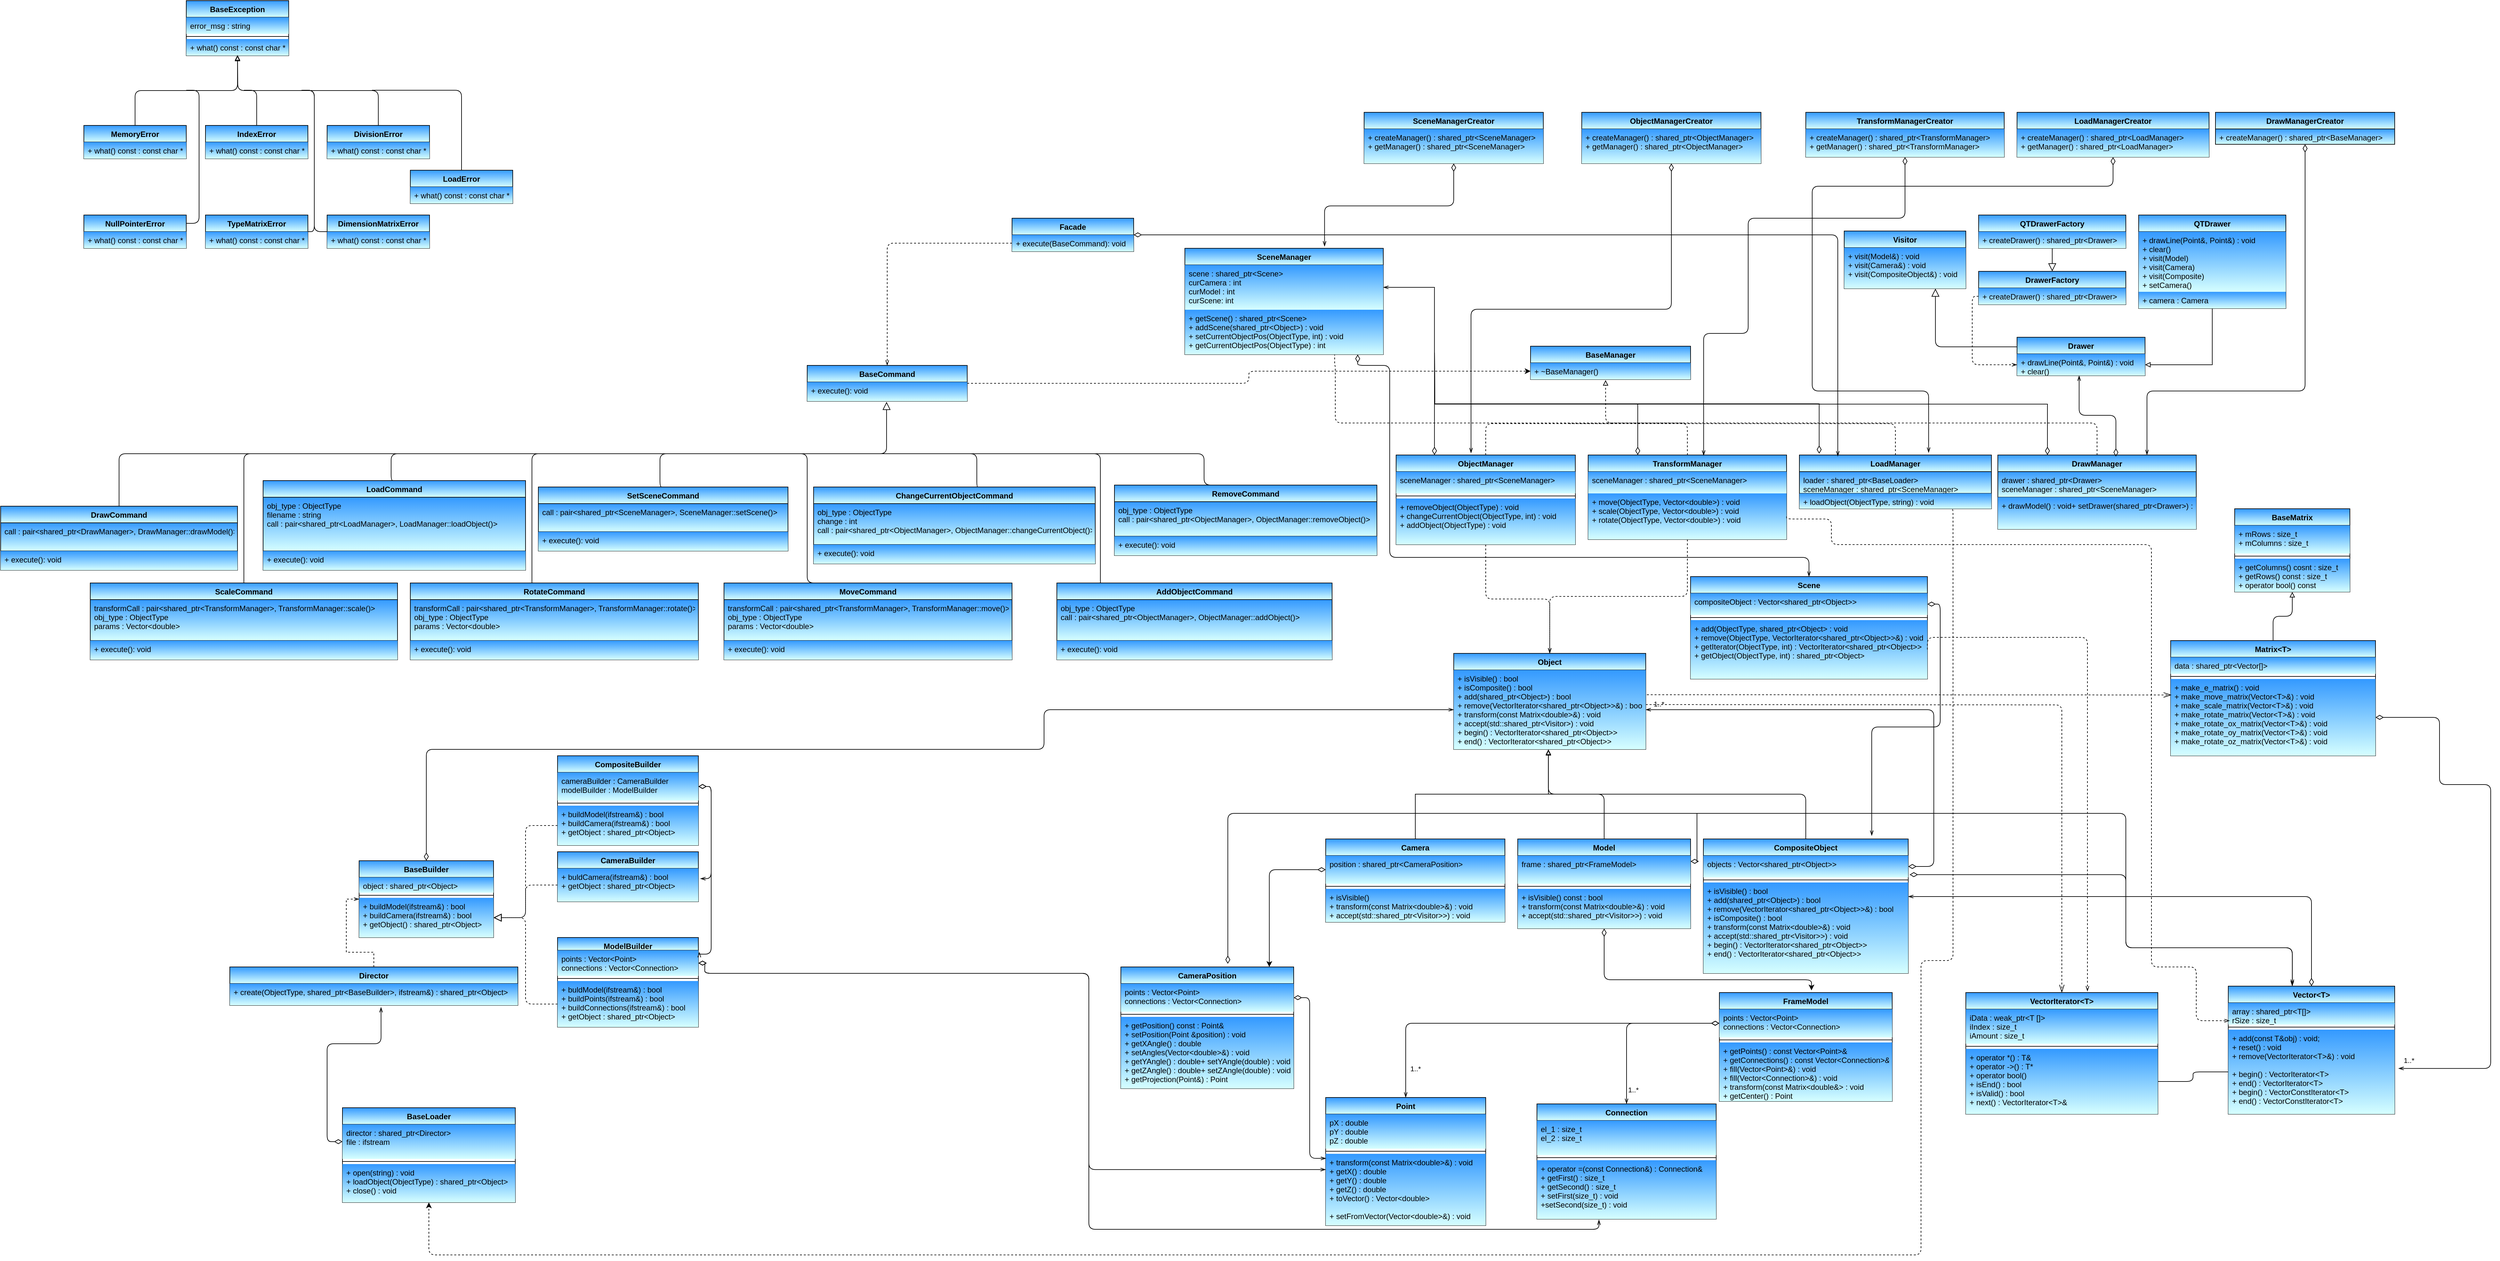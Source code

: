 <mxfile version="14.6.13" type="device"><diagram id="C5RBs43oDa-KdzZeNtuy" name="Page-1"><mxGraphModel dx="2489" dy="1985" grid="1" gridSize="10" guides="1" tooltips="1" connect="1" arrows="1" fold="1" page="1" pageScale="1" pageWidth="827" pageHeight="1169" math="0" shadow="0"><root><mxCell id="WIyWlLk6GJQsqaUBKTNV-0"/><mxCell id="WIyWlLk6GJQsqaUBKTNV-1" parent="WIyWlLk6GJQsqaUBKTNV-0"/><mxCell id="PyN4bMdfkGIDNwrWuYWF-62" value="1..*" style="edgeStyle=orthogonalEdgeStyle;rounded=1;jumpStyle=none;orthogonalLoop=1;jettySize=auto;html=1;exitX=1;exitY=0.5;exitDx=0;exitDy=0;startArrow=diamondThin;startFill=0;endArrow=openThin;endFill=0;startSize=10;endSize=6;verticalAlign=bottom;labelPosition=left;verticalLabelPosition=top;align=right;" parent="WIyWlLk6GJQsqaUBKTNV-1" source="PyN4bMdfkGIDNwrWuYWF-55" target="PyN4bMdfkGIDNwrWuYWF-45" edge="1"><mxGeometry x="0.918" relative="1" as="geometry"><Array as="points"><mxPoint x="2900" y="853"/><mxPoint x="2900" y="608"/></Array><mxPoint as="offset"/></mxGeometry></mxCell><mxCell id="5ZRFap4yJ4bVbZFfVlYf-0" value="Facade" style="swimlane;fontStyle=1;align=center;verticalAlign=top;childLayout=stackLayout;horizontal=1;startSize=26;horizontalStack=0;resizeParent=1;resizeParentMax=0;resizeLast=0;collapsible=1;marginBottom=0;labelBackgroundColor=none;fillColor=#D6FFFF;gradientDirection=north;gradientColor=#3399FF;" parent="WIyWlLk6GJQsqaUBKTNV-1" vertex="1"><mxGeometry x="1460" y="-160" width="190" height="52" as="geometry"/></mxCell><mxCell id="5ZRFap4yJ4bVbZFfVlYf-3" value="+ execute(BaseCommand): void" style="text;strokeColor=none;align=left;verticalAlign=top;spacingLeft=4;spacingRight=4;overflow=hidden;rotatable=0;points=[[0,0.5],[1,0.5]];portConstraint=eastwest;labelBackgroundColor=none;fillColor=#D6FFFF;gradientDirection=north;gradientColor=#3399FF;" parent="5ZRFap4yJ4bVbZFfVlYf-0" vertex="1"><mxGeometry y="26" width="190" height="26" as="geometry"/></mxCell><mxCell id="bKZlJ3HbKk39n7UeeXbL-24" style="edgeStyle=orthogonalEdgeStyle;rounded=1;orthogonalLoop=1;jettySize=auto;html=1;exitX=1;exitY=0.5;exitDx=0;exitDy=0;entryX=0;entryY=0.5;entryDx=0;entryDy=0;startArrow=none;startFill=0;startSize=10;dashed=1;" parent="WIyWlLk6GJQsqaUBKTNV-1" source="5ZRFap4yJ4bVbZFfVlYf-4" target="5ZRFap4yJ4bVbZFfVlYf-58" edge="1"><mxGeometry relative="1" as="geometry"/></mxCell><mxCell id="5ZRFap4yJ4bVbZFfVlYf-4" value="BaseCommand" style="swimlane;fontStyle=1;align=center;verticalAlign=top;childLayout=stackLayout;horizontal=1;startSize=26;horizontalStack=0;resizeParent=1;resizeParentMax=0;resizeLast=0;collapsible=1;marginBottom=0;labelBackgroundColor=none;fillColor=#D6FFFF;gradientDirection=north;gradientColor=#3399FF;" parent="WIyWlLk6GJQsqaUBKTNV-1" vertex="1"><mxGeometry x="1140" y="70" width="250" height="56" as="geometry"/></mxCell><mxCell id="5ZRFap4yJ4bVbZFfVlYf-7" value="+ execute(): void" style="text;strokeColor=none;align=left;verticalAlign=top;spacingLeft=4;spacingRight=4;overflow=hidden;rotatable=0;points=[[0,0.5],[1,0.5]];portConstraint=eastwest;labelBackgroundColor=none;fillColor=#D6FFFF;gradientDirection=north;gradientColor=#3399FF;" parent="5ZRFap4yJ4bVbZFfVlYf-4" vertex="1"><mxGeometry y="26" width="250" height="30" as="geometry"/></mxCell><mxCell id="zG8lbb4g_RIu0O-BEo_W-32" style="edgeStyle=orthogonalEdgeStyle;rounded=1;orthogonalLoop=1;jettySize=auto;html=1;exitX=0.5;exitY=0;exitDx=0;exitDy=0;startArrow=none;startFill=0;endArrow=none;endFill=0;startSize=10;endSize=10;" parent="WIyWlLk6GJQsqaUBKTNV-1" source="5ZRFap4yJ4bVbZFfVlYf-10" edge="1"><mxGeometry relative="1" as="geometry"><mxPoint x="1030" y="208" as="targetPoint"/><Array as="points"><mxPoint x="490" y="250"/><mxPoint x="490" y="208"/></Array></mxGeometry></mxCell><mxCell id="5ZRFap4yJ4bVbZFfVlYf-10" value="LoadCommand" style="swimlane;fontStyle=1;align=center;verticalAlign=top;childLayout=stackLayout;horizontal=1;startSize=26;horizontalStack=0;resizeParent=1;resizeParentMax=0;resizeLast=0;collapsible=1;marginBottom=0;labelBackgroundColor=none;fillColor=#D6FFFF;gradientDirection=north;gradientColor=#3399FF;" parent="WIyWlLk6GJQsqaUBKTNV-1" vertex="1"><mxGeometry x="290" y="250" width="410" height="140" as="geometry"/></mxCell><mxCell id="n73pXmtlQD-WEw2_Bu_t-7" value="obj_type : ObjectType&#10;filename : string&#10;call : pair&lt;shared_ptr&lt;LoadManager&gt;, LoadManager::loadObject()&gt;" style="text;align=left;verticalAlign=top;spacingLeft=4;spacingRight=4;overflow=hidden;rotatable=0;points=[[0,0.5],[1,0.5]];portConstraint=eastwest;strokeColor=#000000;labelBackgroundColor=none;fillColor=#D6FFFF;gradientDirection=north;gradientColor=#3399FF;" parent="5ZRFap4yJ4bVbZFfVlYf-10" vertex="1"><mxGeometry y="26" width="410" height="84" as="geometry"/></mxCell><mxCell id="5ZRFap4yJ4bVbZFfVlYf-11" value="+ execute(): void" style="text;strokeColor=none;align=left;verticalAlign=top;spacingLeft=4;spacingRight=4;overflow=hidden;rotatable=0;points=[[0,0.5],[1,0.5]];portConstraint=eastwest;labelBackgroundColor=none;fillColor=#D6FFFF;gradientDirection=north;gradientColor=#3399FF;" parent="5ZRFap4yJ4bVbZFfVlYf-10" vertex="1"><mxGeometry y="110" width="410" height="30" as="geometry"/></mxCell><mxCell id="zG8lbb4g_RIu0O-BEo_W-29" style="edgeStyle=orthogonalEdgeStyle;rounded=1;orthogonalLoop=1;jettySize=auto;html=1;exitX=0.5;exitY=0;exitDx=0;exitDy=0;startArrow=none;startFill=0;endArrow=none;endFill=0;startSize=10;endSize=10;" parent="WIyWlLk6GJQsqaUBKTNV-1" source="5ZRFap4yJ4bVbZFfVlYf-12" edge="1"><mxGeometry relative="1" as="geometry"><mxPoint x="1030" y="208" as="targetPoint"/><Array as="points"><mxPoint x="910" y="260"/><mxPoint x="910" y="208"/></Array></mxGeometry></mxCell><mxCell id="5ZRFap4yJ4bVbZFfVlYf-12" value="SetSceneCommand" style="swimlane;fontStyle=1;align=center;verticalAlign=top;childLayout=stackLayout;horizontal=1;startSize=26;horizontalStack=0;resizeParent=1;resizeParentMax=0;resizeLast=0;collapsible=1;marginBottom=0;labelBackgroundColor=none;fillColor=#D6FFFF;gradientDirection=north;gradientColor=#3399FF;" parent="WIyWlLk6GJQsqaUBKTNV-1" vertex="1"><mxGeometry x="720" y="260" width="390" height="100" as="geometry"/></mxCell><mxCell id="bKZlJ3HbKk39n7UeeXbL-0" value="call : pair&lt;shared_ptr&lt;SceneManager&gt;, SceneManager::setScene()&gt;" style="text;align=left;verticalAlign=top;spacingLeft=4;spacingRight=4;overflow=hidden;rotatable=0;points=[[0,0.5],[1,0.5]];portConstraint=eastwest;strokeColor=#000000;labelBackgroundColor=none;fillColor=#D6FFFF;gradientDirection=north;gradientColor=#3399FF;" parent="5ZRFap4yJ4bVbZFfVlYf-12" vertex="1"><mxGeometry y="26" width="390" height="44" as="geometry"/></mxCell><mxCell id="5ZRFap4yJ4bVbZFfVlYf-13" value="+ execute(): void" style="text;strokeColor=none;align=left;verticalAlign=top;spacingLeft=4;spacingRight=4;overflow=hidden;rotatable=0;points=[[0,0.5],[1,0.5]];portConstraint=eastwest;labelBackgroundColor=none;fillColor=#D6FFFF;gradientDirection=north;gradientColor=#3399FF;" parent="5ZRFap4yJ4bVbZFfVlYf-12" vertex="1"><mxGeometry y="70" width="390" height="30" as="geometry"/></mxCell><mxCell id="zG8lbb4g_RIu0O-BEo_W-36" style="edgeStyle=orthogonalEdgeStyle;rounded=1;orthogonalLoop=1;jettySize=auto;html=1;exitX=0.5;exitY=0;exitDx=0;exitDy=0;startArrow=none;startFill=0;endArrow=none;endFill=0;startSize=10;endSize=10;" parent="WIyWlLk6GJQsqaUBKTNV-1" source="5ZRFap4yJ4bVbZFfVlYf-17" edge="1"><mxGeometry relative="1" as="geometry"><mxPoint x="1290" y="208" as="targetPoint"/><Array as="points"><mxPoint x="1760" y="257"/><mxPoint x="1760" y="208"/></Array></mxGeometry></mxCell><mxCell id="5ZRFap4yJ4bVbZFfVlYf-17" value="RemoveCommand" style="swimlane;fontStyle=1;align=center;verticalAlign=top;childLayout=stackLayout;horizontal=1;startSize=26;horizontalStack=0;resizeParent=1;resizeParentMax=0;resizeLast=0;collapsible=1;marginBottom=0;labelBackgroundColor=none;fillColor=#D6FFFF;gradientDirection=north;gradientColor=#3399FF;" parent="WIyWlLk6GJQsqaUBKTNV-1" vertex="1"><mxGeometry x="1620" y="257" width="410" height="110" as="geometry"/></mxCell><mxCell id="n73pXmtlQD-WEw2_Bu_t-3" value="obj_type : ObjectType&#10;call : pair&lt;shared_ptr&lt;ObjectManager&gt;, ObjectManager::removeObject()&gt;" style="text;align=left;verticalAlign=top;spacingLeft=4;spacingRight=4;overflow=hidden;rotatable=0;points=[[0,0.5],[1,0.5]];portConstraint=eastwest;strokeColor=#000000;labelBackgroundColor=none;fillColor=#D6FFFF;gradientDirection=north;gradientColor=#3399FF;" parent="5ZRFap4yJ4bVbZFfVlYf-17" vertex="1"><mxGeometry y="26" width="410" height="54" as="geometry"/></mxCell><mxCell id="5ZRFap4yJ4bVbZFfVlYf-18" value="+ execute(): void" style="text;strokeColor=none;align=left;verticalAlign=top;spacingLeft=4;spacingRight=4;overflow=hidden;rotatable=0;points=[[0,0.5],[1,0.5]];portConstraint=eastwest;labelBackgroundColor=none;fillColor=#D6FFFF;gradientDirection=north;gradientColor=#3399FF;" parent="5ZRFap4yJ4bVbZFfVlYf-17" vertex="1"><mxGeometry y="80" width="410" height="30" as="geometry"/></mxCell><mxCell id="5ZRFap4yJ4bVbZFfVlYf-19" value="MoveCommand" style="swimlane;fontStyle=1;align=center;verticalAlign=top;childLayout=stackLayout;horizontal=1;startSize=26;horizontalStack=0;resizeParent=1;resizeParentMax=0;resizeLast=0;collapsible=1;marginBottom=0;labelBackgroundColor=none;fillColor=#D6FFFF;gradientDirection=north;gradientColor=#3399FF;" parent="WIyWlLk6GJQsqaUBKTNV-1" vertex="1"><mxGeometry x="1010" y="410" width="450" height="120" as="geometry"/></mxCell><mxCell id="bKZlJ3HbKk39n7UeeXbL-10" value="transformCall : pair&lt;shared_ptr&lt;TransformManager&gt;, TransformManager::move()&gt;&#10;obj_type : ObjectType&#10;params : Vector&lt;double&gt;&#10;" style="text;align=left;verticalAlign=top;spacingLeft=4;spacingRight=4;overflow=hidden;rotatable=0;points=[[0,0.5],[1,0.5]];portConstraint=eastwest;strokeColor=#000000;labelBackgroundColor=none;fillColor=#D6FFFF;gradientDirection=north;gradientColor=#3399FF;" parent="5ZRFap4yJ4bVbZFfVlYf-19" vertex="1"><mxGeometry y="26" width="450" height="64" as="geometry"/></mxCell><mxCell id="5ZRFap4yJ4bVbZFfVlYf-20" value="+ execute(): void" style="text;strokeColor=none;align=left;verticalAlign=top;spacingLeft=4;spacingRight=4;overflow=hidden;rotatable=0;points=[[0,0.5],[1,0.5]];portConstraint=eastwest;labelBackgroundColor=none;fillColor=#D6FFFF;gradientDirection=north;gradientColor=#3399FF;" parent="5ZRFap4yJ4bVbZFfVlYf-19" vertex="1"><mxGeometry y="90" width="450" height="30" as="geometry"/></mxCell><mxCell id="5ZRFap4yJ4bVbZFfVlYf-21" value="RotateCommand" style="swimlane;fontStyle=1;align=center;verticalAlign=top;childLayout=stackLayout;horizontal=1;startSize=26;horizontalStack=0;resizeParent=1;resizeParentMax=0;resizeLast=0;collapsible=1;marginBottom=0;labelBackgroundColor=none;fillColor=#D6FFFF;gradientDirection=north;gradientColor=#3399FF;" parent="WIyWlLk6GJQsqaUBKTNV-1" vertex="1"><mxGeometry x="520" y="410" width="450" height="120" as="geometry"/></mxCell><mxCell id="bKZlJ3HbKk39n7UeeXbL-9" value="transformCall : pair&lt;shared_ptr&lt;TransformManager&gt;, TransformManager::rotate()&gt;&#10;obj_type : ObjectType&#10;params : Vector&lt;double&gt;&#10;" style="text;align=left;verticalAlign=top;spacingLeft=4;spacingRight=4;overflow=hidden;rotatable=0;points=[[0,0.5],[1,0.5]];portConstraint=eastwest;strokeColor=#000000;labelBackgroundColor=none;fillColor=#D6FFFF;gradientDirection=north;gradientColor=#3399FF;" parent="5ZRFap4yJ4bVbZFfVlYf-21" vertex="1"><mxGeometry y="26" width="450" height="64" as="geometry"/></mxCell><mxCell id="5ZRFap4yJ4bVbZFfVlYf-22" value="+ execute(): void" style="text;strokeColor=none;align=left;verticalAlign=top;spacingLeft=4;spacingRight=4;overflow=hidden;rotatable=0;points=[[0,0.5],[1,0.5]];portConstraint=eastwest;labelBackgroundColor=none;fillColor=#D6FFFF;gradientDirection=north;gradientColor=#3399FF;" parent="5ZRFap4yJ4bVbZFfVlYf-21" vertex="1"><mxGeometry y="90" width="450" height="30" as="geometry"/></mxCell><mxCell id="5ZRFap4yJ4bVbZFfVlYf-23" value="ScaleCommand" style="swimlane;fontStyle=1;align=center;verticalAlign=top;childLayout=stackLayout;horizontal=1;startSize=26;horizontalStack=0;resizeParent=1;resizeParentMax=0;resizeLast=0;collapsible=1;marginBottom=0;labelBackgroundColor=none;fillColor=#D6FFFF;gradientDirection=north;gradientColor=#3399FF;" parent="WIyWlLk6GJQsqaUBKTNV-1" vertex="1"><mxGeometry x="20" y="410" width="480" height="120" as="geometry"/></mxCell><mxCell id="n73pXmtlQD-WEw2_Bu_t-4" value="transformCall : pair&lt;shared_ptr&lt;TransformManager&gt;, TransformManager::scale()&gt;&#10;obj_type : ObjectType&#10;params : Vector&lt;double&gt;&#10;" style="text;align=left;verticalAlign=top;spacingLeft=4;spacingRight=4;overflow=hidden;rotatable=0;points=[[0,0.5],[1,0.5]];portConstraint=eastwest;strokeColor=#000000;labelBackgroundColor=none;fillColor=#D6FFFF;gradientDirection=north;gradientColor=#3399FF;" parent="5ZRFap4yJ4bVbZFfVlYf-23" vertex="1"><mxGeometry y="26" width="480" height="64" as="geometry"/></mxCell><mxCell id="5ZRFap4yJ4bVbZFfVlYf-24" value="+ execute(): void" style="text;strokeColor=none;align=left;verticalAlign=top;spacingLeft=4;spacingRight=4;overflow=hidden;rotatable=0;points=[[0,0.5],[1,0.5]];portConstraint=eastwest;labelBackgroundColor=none;fillColor=#D6FFFF;gradientDirection=north;gradientColor=#3399FF;" parent="5ZRFap4yJ4bVbZFfVlYf-23" vertex="1"><mxGeometry y="90" width="480" height="30" as="geometry"/></mxCell><mxCell id="zG8lbb4g_RIu0O-BEo_W-27" style="edgeStyle=orthogonalEdgeStyle;rounded=1;orthogonalLoop=1;jettySize=auto;html=1;exitX=0.5;exitY=0;exitDx=0;exitDy=0;entryX=0.496;entryY=1.033;entryDx=0;entryDy=0;entryPerimeter=0;startArrow=none;startFill=0;endArrow=block;endFill=0;startSize=10;endSize=10;" parent="WIyWlLk6GJQsqaUBKTNV-1" source="5ZRFap4yJ4bVbZFfVlYf-25" target="5ZRFap4yJ4bVbZFfVlYf-7" edge="1"><mxGeometry relative="1" as="geometry"/></mxCell><mxCell id="5ZRFap4yJ4bVbZFfVlYf-25" value="DrawCommand" style="swimlane;fontStyle=1;align=center;verticalAlign=top;childLayout=stackLayout;horizontal=1;startSize=26;horizontalStack=0;resizeParent=1;resizeParentMax=0;resizeLast=0;collapsible=1;marginBottom=0;labelBackgroundColor=none;fillColor=#D6FFFF;gradientDirection=north;gradientColor=#3399FF;" parent="WIyWlLk6GJQsqaUBKTNV-1" vertex="1"><mxGeometry x="-120" y="290" width="370" height="100" as="geometry"/></mxCell><mxCell id="bKZlJ3HbKk39n7UeeXbL-1" value="call : pair&lt;shared_ptr&lt;DrawManager&gt;, DrawManager::drawModel()&gt;" style="text;align=left;verticalAlign=top;spacingLeft=4;spacingRight=4;overflow=hidden;rotatable=0;points=[[0,0.5],[1,0.5]];portConstraint=eastwest;strokeColor=#000000;labelBackgroundColor=none;fillColor=#D6FFFF;gradientDirection=north;gradientColor=#3399FF;" parent="5ZRFap4yJ4bVbZFfVlYf-25" vertex="1"><mxGeometry y="26" width="370" height="44" as="geometry"/></mxCell><mxCell id="5ZRFap4yJ4bVbZFfVlYf-26" value="+ execute(): void" style="text;strokeColor=none;align=left;verticalAlign=top;spacingLeft=4;spacingRight=4;overflow=hidden;rotatable=0;points=[[0,0.5],[1,0.5]];portConstraint=eastwest;labelBackgroundColor=none;fillColor=#D6FFFF;gradientDirection=north;gradientColor=#3399FF;" parent="5ZRFap4yJ4bVbZFfVlYf-25" vertex="1"><mxGeometry y="70" width="370" height="30" as="geometry"/></mxCell><mxCell id="zG8lbb4g_RIu0O-BEo_W-30" style="edgeStyle=orthogonalEdgeStyle;rounded=1;orthogonalLoop=1;jettySize=auto;html=1;exitX=0.593;exitY=0.017;exitDx=0;exitDy=0;startArrow=none;startFill=0;endArrow=none;endFill=0;startSize=10;endSize=10;exitPerimeter=0;" parent="WIyWlLk6GJQsqaUBKTNV-1" source="5ZRFap4yJ4bVbZFfVlYf-48" edge="1"><mxGeometry relative="1" as="geometry"><mxPoint x="1535" y="290" as="sourcePoint"/><mxPoint x="1080" y="208" as="targetPoint"/><Array as="points"><mxPoint x="1405" y="208"/></Array></mxGeometry></mxCell><mxCell id="5ZRFap4yJ4bVbZFfVlYf-48" value="ChangeCurrentObjectCommand" style="swimlane;fontStyle=1;align=center;verticalAlign=top;childLayout=stackLayout;horizontal=1;startSize=26;horizontalStack=0;resizeParent=1;resizeParentMax=0;resizeLast=0;collapsible=1;marginBottom=0;labelBackgroundColor=none;fillColor=#D6FFFF;gradientDirection=north;gradientColor=#3399FF;" parent="WIyWlLk6GJQsqaUBKTNV-1" vertex="1"><mxGeometry x="1150" y="260" width="440" height="120" as="geometry"/></mxCell><mxCell id="n73pXmtlQD-WEw2_Bu_t-2" value="obj_type : ObjectType&#10;change : int&#10;call : pair&lt;shared_ptr&lt;ObjectManager&gt;, ObjectManager::changeCurrentObject()&gt;&#10;" style="text;align=left;verticalAlign=top;spacingLeft=4;spacingRight=4;overflow=hidden;rotatable=0;points=[[0,0.5],[1,0.5]];portConstraint=eastwest;strokeColor=#000000;labelBackgroundColor=none;fillColor=#D6FFFF;gradientDirection=north;gradientColor=#3399FF;" parent="5ZRFap4yJ4bVbZFfVlYf-48" vertex="1"><mxGeometry y="26" width="440" height="64" as="geometry"/></mxCell><mxCell id="5ZRFap4yJ4bVbZFfVlYf-49" value="+ execute(): void" style="text;strokeColor=none;align=left;verticalAlign=top;spacingLeft=4;spacingRight=4;overflow=hidden;rotatable=0;points=[[0,0.5],[1,0.5]];portConstraint=eastwest;labelBackgroundColor=none;fillColor=#D6FFFF;gradientDirection=north;gradientColor=#3399FF;" parent="5ZRFap4yJ4bVbZFfVlYf-48" vertex="1"><mxGeometry y="90" width="440" height="30" as="geometry"/></mxCell><mxCell id="5ZRFap4yJ4bVbZFfVlYf-55" value="BaseManager" style="swimlane;fontStyle=1;align=center;verticalAlign=top;childLayout=stackLayout;horizontal=1;startSize=26;horizontalStack=0;resizeParent=1;resizeParentMax=0;resizeLast=0;collapsible=1;marginBottom=0;labelBackgroundColor=none;fillColor=#D6FFFF;gradientDirection=north;gradientColor=#3399FF;" parent="WIyWlLk6GJQsqaUBKTNV-1" vertex="1"><mxGeometry x="2270" y="40" width="250" height="52" as="geometry"/></mxCell><mxCell id="5ZRFap4yJ4bVbZFfVlYf-58" value="+ ~BaseManager()" style="text;strokeColor=none;align=left;verticalAlign=top;spacingLeft=4;spacingRight=4;overflow=hidden;rotatable=0;points=[[0,0.5],[1,0.5]];portConstraint=eastwest;labelBackgroundColor=none;fillColor=#D6FFFF;gradientDirection=north;gradientColor=#3399FF;" parent="5ZRFap4yJ4bVbZFfVlYf-55" vertex="1"><mxGeometry y="26" width="250" height="26" as="geometry"/></mxCell><mxCell id="PyN4bMdfkGIDNwrWuYWF-1" style="edgeStyle=orthogonalEdgeStyle;rounded=1;orthogonalLoop=1;jettySize=auto;html=1;exitX=0.5;exitY=0;exitDx=0;exitDy=0;endArrow=none;endFill=0;dashed=1;" parent="WIyWlLk6GJQsqaUBKTNV-1" source="5ZRFap4yJ4bVbZFfVlYf-61" edge="1"><mxGeometry relative="1" as="geometry"><mxPoint x="2400" y="161" as="targetPoint"/><Array as="points"><mxPoint x="2200" y="161"/><mxPoint x="2363" y="161"/></Array></mxGeometry></mxCell><mxCell id="PyN4bMdfkGIDNwrWuYWF-98" style="edgeStyle=orthogonalEdgeStyle;rounded=1;jumpStyle=none;orthogonalLoop=1;jettySize=auto;html=1;exitX=0.5;exitY=1;exitDx=0;exitDy=0;entryX=0.5;entryY=0;entryDx=0;entryDy=0;startArrow=none;startFill=0;endArrow=openThin;endFill=0;startSize=10;endSize=6;dashed=1;" parent="WIyWlLk6GJQsqaUBKTNV-1" source="5ZRFap4yJ4bVbZFfVlYf-61" target="PyN4bMdfkGIDNwrWuYWF-42" edge="1"><mxGeometry relative="1" as="geometry"/></mxCell><mxCell id="5ZRFap4yJ4bVbZFfVlYf-61" value="ObjectManager" style="swimlane;fontStyle=1;align=center;verticalAlign=top;childLayout=stackLayout;horizontal=1;startSize=26;horizontalStack=0;resizeParent=1;resizeParentMax=0;resizeLast=0;collapsible=1;marginBottom=0;labelBackgroundColor=none;fillColor=#D6FFFF;gradientDirection=north;gradientColor=#3399FF;" parent="WIyWlLk6GJQsqaUBKTNV-1" vertex="1"><mxGeometry x="2060" y="210" width="280" height="140" as="geometry"/></mxCell><mxCell id="5ZRFap4yJ4bVbZFfVlYf-62" value="sceneManager : shared_ptr&lt;SceneManager&gt;" style="text;strokeColor=none;align=left;verticalAlign=top;spacingLeft=4;spacingRight=4;overflow=hidden;rotatable=0;points=[[0,0.5],[1,0.5]];portConstraint=eastwest;labelBackgroundColor=none;fillColor=#D6FFFF;gradientDirection=north;gradientColor=#3399FF;" parent="5ZRFap4yJ4bVbZFfVlYf-61" vertex="1"><mxGeometry y="26" width="280" height="34" as="geometry"/></mxCell><mxCell id="5ZRFap4yJ4bVbZFfVlYf-63" value="" style="line;strokeWidth=1;fillColor=none;align=left;verticalAlign=middle;spacingTop=-1;spacingLeft=3;spacingRight=3;rotatable=0;labelPosition=right;points=[];portConstraint=eastwest;labelBackgroundColor=none;" parent="5ZRFap4yJ4bVbZFfVlYf-61" vertex="1"><mxGeometry y="60" width="280" height="8" as="geometry"/></mxCell><mxCell id="5ZRFap4yJ4bVbZFfVlYf-64" value="+ removeObject(ObjectType) : void&#10;+ changeCurrentObject(ObjectType, int) : void&#10;+ addObject(ObjectType) : void&#10;" style="text;strokeColor=none;align=left;verticalAlign=top;spacingLeft=4;spacingRight=4;overflow=hidden;rotatable=0;points=[[0,0.5],[1,0.5]];portConstraint=eastwest;labelBackgroundColor=none;fillColor=#D6FFFF;gradientDirection=north;gradientColor=#3399FF;" parent="5ZRFap4yJ4bVbZFfVlYf-61" vertex="1"><mxGeometry y="68" width="280" height="72" as="geometry"/></mxCell><mxCell id="PyN4bMdfkGIDNwrWuYWF-0" style="edgeStyle=orthogonalEdgeStyle;rounded=1;orthogonalLoop=1;jettySize=auto;html=1;exitX=0.5;exitY=0;exitDx=0;exitDy=0;entryX=0.469;entryY=1.038;entryDx=0;entryDy=0;entryPerimeter=0;endArrow=block;endFill=0;dashed=1;" parent="WIyWlLk6GJQsqaUBKTNV-1" source="5ZRFap4yJ4bVbZFfVlYf-65" target="5ZRFap4yJ4bVbZFfVlYf-58" edge="1"><mxGeometry relative="1" as="geometry"><Array as="points"><mxPoint x="2515" y="160"/><mxPoint x="2387" y="160"/></Array></mxGeometry></mxCell><mxCell id="PyN4bMdfkGIDNwrWuYWF-99" style="edgeStyle=orthogonalEdgeStyle;rounded=1;jumpStyle=none;orthogonalLoop=1;jettySize=auto;html=1;exitX=0.5;exitY=1;exitDx=0;exitDy=0;entryX=0.5;entryY=0;entryDx=0;entryDy=0;dashed=1;startArrow=none;startFill=0;endArrow=openThin;endFill=0;startSize=10;endSize=6;" parent="WIyWlLk6GJQsqaUBKTNV-1" source="5ZRFap4yJ4bVbZFfVlYf-65" target="PyN4bMdfkGIDNwrWuYWF-42" edge="1"><mxGeometry relative="1" as="geometry"/></mxCell><mxCell id="NRT-lGlJ_TYUrO401Sz7-25" style="edgeStyle=orthogonalEdgeStyle;rounded=0;orthogonalLoop=1;jettySize=auto;html=1;exitX=0.25;exitY=0;exitDx=0;exitDy=0;startArrow=diamondThin;startFill=0;endArrow=none;endFill=0;startSize=10;endSize=6;" parent="WIyWlLk6GJQsqaUBKTNV-1" source="5ZRFap4yJ4bVbZFfVlYf-65" edge="1"><mxGeometry relative="1" as="geometry"><mxPoint x="2120" y="50" as="targetPoint"/></mxGeometry></mxCell><mxCell id="5ZRFap4yJ4bVbZFfVlYf-65" value="TransformManager" style="swimlane;fontStyle=1;align=center;verticalAlign=top;childLayout=stackLayout;horizontal=1;startSize=26;horizontalStack=0;resizeParent=1;resizeParentMax=0;resizeLast=0;collapsible=1;marginBottom=0;labelBackgroundColor=none;fillColor=#D6FFFF;gradientDirection=north;gradientColor=#3399FF;" parent="WIyWlLk6GJQsqaUBKTNV-1" vertex="1"><mxGeometry x="2360" y="210" width="310" height="132" as="geometry"/></mxCell><mxCell id="NRT-lGlJ_TYUrO401Sz7-21" value="sceneManager : shared_ptr&lt;SceneManager&gt;" style="text;strokeColor=none;align=left;verticalAlign=top;spacingLeft=4;spacingRight=4;overflow=hidden;rotatable=0;points=[[0,0.5],[1,0.5]];portConstraint=eastwest;labelBackgroundColor=none;fillColor=#D6FFFF;gradientDirection=north;gradientColor=#3399FF;" parent="5ZRFap4yJ4bVbZFfVlYf-65" vertex="1"><mxGeometry y="26" width="310" height="34" as="geometry"/></mxCell><mxCell id="5ZRFap4yJ4bVbZFfVlYf-68" value="+ move(ObjectType, Vector&lt;double&gt;) : void&#10;+ scale(ObjectType, Vector&lt;double&gt;) : void&#10;+ rotate(ObjectType, Vector&lt;double&gt;) : void&#10;" style="text;strokeColor=none;align=left;verticalAlign=top;spacingLeft=4;spacingRight=4;overflow=hidden;rotatable=0;points=[[0,0.5],[1,0.5]];portConstraint=eastwest;labelBackgroundColor=none;fillColor=#D6FFFF;gradientDirection=north;gradientColor=#3399FF;" parent="5ZRFap4yJ4bVbZFfVlYf-65" vertex="1"><mxGeometry y="60" width="310" height="72" as="geometry"/></mxCell><mxCell id="PyN4bMdfkGIDNwrWuYWF-15" style="edgeStyle=orthogonalEdgeStyle;rounded=1;jumpStyle=none;orthogonalLoop=1;jettySize=auto;html=1;exitX=0.5;exitY=0;exitDx=0;exitDy=0;endArrow=none;endFill=0;dashed=1;" parent="WIyWlLk6GJQsqaUBKTNV-1" source="PyN4bMdfkGIDNwrWuYWF-2" edge="1"><mxGeometry relative="1" as="geometry"><mxPoint x="2330" y="161" as="targetPoint"/><Array as="points"><mxPoint x="2770" y="161"/><mxPoint x="2363" y="161"/></Array></mxGeometry></mxCell><mxCell id="NRT-lGlJ_TYUrO401Sz7-26" style="edgeStyle=orthogonalEdgeStyle;rounded=0;orthogonalLoop=1;jettySize=auto;html=1;startArrow=diamondThin;startFill=0;endArrow=none;endFill=0;startSize=10;exitX=0.103;exitY=-0.024;exitDx=0;exitDy=0;exitPerimeter=0;" parent="WIyWlLk6GJQsqaUBKTNV-1" source="PyN4bMdfkGIDNwrWuYWF-2" edge="1"><mxGeometry relative="1" as="geometry"><mxPoint x="2120" y="50" as="targetPoint"/><mxPoint x="2730" y="130" as="sourcePoint"/><Array as="points"><mxPoint x="2721" y="130"/><mxPoint x="2120" y="130"/></Array></mxGeometry></mxCell><mxCell id="PyN4bMdfkGIDNwrWuYWF-2" value="LoadManager" style="swimlane;fontStyle=1;align=center;verticalAlign=top;childLayout=stackLayout;horizontal=1;startSize=26;horizontalStack=0;resizeParent=1;resizeParentMax=0;resizeLast=0;collapsible=1;marginBottom=0;labelBackgroundColor=none;fillColor=#D6FFFF;gradientDirection=north;gradientColor=#3399FF;" parent="WIyWlLk6GJQsqaUBKTNV-1" vertex="1"><mxGeometry x="2690" y="210" width="300" height="84" as="geometry"/></mxCell><mxCell id="zG8lbb4g_RIu0O-BEo_W-12" value="loader : shared_ptr&lt;BaseLoader&gt;&#10;sceneManager : shared_ptr&lt;SceneManager&gt;" style="text;align=left;verticalAlign=top;spacingLeft=4;spacingRight=4;overflow=hidden;rotatable=0;points=[[0,0.5],[1,0.5]];portConstraint=eastwest;strokeColor=#000000;labelBackgroundColor=none;fillColor=#D6FFFF;gradientDirection=north;gradientColor=#3399FF;" parent="PyN4bMdfkGIDNwrWuYWF-2" vertex="1"><mxGeometry y="26" width="300" height="34" as="geometry"/></mxCell><mxCell id="PyN4bMdfkGIDNwrWuYWF-5" value="+ loadObject(ObjectType, string) : void" style="text;strokeColor=none;align=left;verticalAlign=top;spacingLeft=4;spacingRight=4;overflow=hidden;rotatable=0;points=[[0,0.5],[1,0.5]];portConstraint=eastwest;labelBackgroundColor=none;fillColor=#D6FFFF;gradientDirection=north;gradientColor=#3399FF;" parent="PyN4bMdfkGIDNwrWuYWF-2" vertex="1"><mxGeometry y="60" width="300" height="24" as="geometry"/></mxCell><mxCell id="PyN4bMdfkGIDNwrWuYWF-28" style="edgeStyle=orthogonalEdgeStyle;rounded=1;jumpStyle=none;orthogonalLoop=1;jettySize=auto;html=1;entryX=0.5;entryY=1;entryDx=0;entryDy=0;endArrow=block;endFill=0;" parent="WIyWlLk6GJQsqaUBKTNV-1" source="PyN4bMdfkGIDNwrWuYWF-16" target="PyN4bMdfkGIDNwrWuYWF-24" edge="1"><mxGeometry relative="1" as="geometry"/></mxCell><mxCell id="PyN4bMdfkGIDNwrWuYWF-16" value="Matrix&lt;T&gt;" style="swimlane;fontStyle=1;align=center;verticalAlign=top;childLayout=stackLayout;horizontal=1;startSize=26;horizontalStack=0;resizeParent=1;resizeParentMax=0;resizeLast=0;collapsible=1;marginBottom=0;labelBackgroundColor=none;fillColor=#D6FFFF;gradientDirection=north;gradientColor=#3399FF;" parent="WIyWlLk6GJQsqaUBKTNV-1" vertex="1"><mxGeometry x="3270" y="500" width="320" height="180" as="geometry"/></mxCell><mxCell id="PyN4bMdfkGIDNwrWuYWF-17" value="data : shared_ptr&lt;Vector[]&gt;" style="text;strokeColor=none;align=left;verticalAlign=top;spacingLeft=4;spacingRight=4;overflow=hidden;rotatable=0;points=[[0,0.5],[1,0.5]];portConstraint=eastwest;labelBackgroundColor=none;fillColor=#D6FFFF;gradientDirection=north;gradientColor=#3399FF;" parent="PyN4bMdfkGIDNwrWuYWF-16" vertex="1"><mxGeometry y="26" width="320" height="26" as="geometry"/></mxCell><mxCell id="PyN4bMdfkGIDNwrWuYWF-18" value="" style="line;strokeWidth=1;fillColor=none;align=left;verticalAlign=middle;spacingTop=-1;spacingLeft=3;spacingRight=3;rotatable=0;labelPosition=right;points=[];portConstraint=eastwest;labelBackgroundColor=none;" parent="PyN4bMdfkGIDNwrWuYWF-16" vertex="1"><mxGeometry y="52" width="320" height="8" as="geometry"/></mxCell><mxCell id="PyN4bMdfkGIDNwrWuYWF-19" value="+ make_e_matrix() : void&#10;+ make_move_matrix(Vector&lt;T&gt;&amp;) : void&#10;+ make_scale_matrix(Vector&lt;T&gt;&amp;) : void&#10;+ make_rotate_matrix(Vector&lt;T&gt;&amp;) : void&#10;+ make_rotate_ox_matrix(Vector&lt;T&gt;&amp;) : void&#10;+ make_rotate_oy_matrix(Vector&lt;T&gt;&amp;) : void&#10;+ make_rotate_oz_matrix(Vector&lt;T&gt;&amp;) : void" style="text;strokeColor=none;align=left;verticalAlign=top;spacingLeft=4;spacingRight=4;overflow=hidden;rotatable=0;points=[[0,0.5],[1,0.5]];portConstraint=eastwest;labelBackgroundColor=none;fillColor=#D6FFFF;gradientDirection=north;gradientColor=#3399FF;" parent="PyN4bMdfkGIDNwrWuYWF-16" vertex="1"><mxGeometry y="60" width="320" height="120" as="geometry"/></mxCell><mxCell id="PyN4bMdfkGIDNwrWuYWF-69" style="edgeStyle=orthogonalEdgeStyle;rounded=1;jumpStyle=none;orthogonalLoop=1;jettySize=auto;html=1;exitX=0.5;exitY=0;exitDx=0;exitDy=0;startArrow=diamondThin;startFill=0;endArrow=openThin;endFill=0;endSize=6;startSize=10;" parent="WIyWlLk6GJQsqaUBKTNV-1" source="PyN4bMdfkGIDNwrWuYWF-20" edge="1"><mxGeometry relative="1" as="geometry"><mxPoint x="2860" y="900" as="targetPoint"/><Array as="points"><mxPoint x="3490" y="900"/><mxPoint x="2860" y="900"/></Array></mxGeometry></mxCell><mxCell id="PyN4bMdfkGIDNwrWuYWF-78" style="edgeStyle=orthogonalEdgeStyle;rounded=1;jumpStyle=none;orthogonalLoop=1;jettySize=auto;html=1;entryX=1.007;entryY=0.875;entryDx=0;entryDy=0;entryPerimeter=0;startArrow=openThin;startFill=0;endArrow=diamondThin;endFill=0;startSize=6;endSize=10;" parent="WIyWlLk6GJQsqaUBKTNV-1" target="PyN4bMdfkGIDNwrWuYWF-55" edge="1"><mxGeometry relative="1" as="geometry"><mxPoint x="3460" y="1040" as="sourcePoint"/><Array as="points"><mxPoint x="3460" y="980"/><mxPoint x="3200" y="980"/><mxPoint x="3200" y="866"/></Array></mxGeometry></mxCell><mxCell id="PyN4bMdfkGIDNwrWuYWF-20" value="Vector&lt;T&gt;" style="swimlane;fontStyle=1;align=center;verticalAlign=top;childLayout=stackLayout;horizontal=1;startSize=26;horizontalStack=0;resizeParent=1;resizeParentMax=0;resizeLast=0;collapsible=1;marginBottom=0;labelBackgroundColor=none;fillColor=#D6FFFF;gradientDirection=north;gradientColor=#3399FF;" parent="WIyWlLk6GJQsqaUBKTNV-1" vertex="1"><mxGeometry x="3360" y="1040" width="260" height="200" as="geometry"/></mxCell><mxCell id="PyN4bMdfkGIDNwrWuYWF-21" value="array : shared_ptr&lt;T[]&gt;&#10;rSize : size_t&#10;" style="text;strokeColor=none;align=left;verticalAlign=top;spacingLeft=4;spacingRight=4;overflow=hidden;rotatable=0;points=[[0,0.5],[1,0.5]];portConstraint=eastwest;labelBackgroundColor=none;fillColor=#D6FFFF;gradientDirection=north;gradientColor=#3399FF;" parent="PyN4bMdfkGIDNwrWuYWF-20" vertex="1"><mxGeometry y="26" width="260" height="34" as="geometry"/></mxCell><mxCell id="PyN4bMdfkGIDNwrWuYWF-22" value="" style="line;strokeWidth=1;fillColor=none;align=left;verticalAlign=middle;spacingTop=-1;spacingLeft=3;spacingRight=3;rotatable=0;labelPosition=right;points=[];portConstraint=eastwest;labelBackgroundColor=none;" parent="PyN4bMdfkGIDNwrWuYWF-20" vertex="1"><mxGeometry y="60" width="260" height="8" as="geometry"/></mxCell><mxCell id="PyN4bMdfkGIDNwrWuYWF-23" value="+ add(const T&amp;obj) : void;&#10;+ reset() : void&#10;+ remove(VectorIterator&lt;T&gt;&amp;) : void&#10;&#10;+ begin() : VectorIterator&lt;T&gt;&#10;+ end() : VectorIterator&lt;T&gt;&#10;+ begin() : VectorConstIterator&lt;T&gt;&#10;+ end() : VectorConstIterator&lt;T&gt;&#10;&#10;" style="text;strokeColor=none;align=left;verticalAlign=top;spacingLeft=4;spacingRight=4;overflow=hidden;rotatable=0;points=[[0,0.5],[1,0.5]];portConstraint=eastwest;labelBackgroundColor=none;fillColor=#D6FFFF;gradientDirection=north;gradientColor=#3399FF;" parent="PyN4bMdfkGIDNwrWuYWF-20" vertex="1"><mxGeometry y="68" width="260" height="132" as="geometry"/></mxCell><mxCell id="PyN4bMdfkGIDNwrWuYWF-24" value="BaseMatrix" style="swimlane;fontStyle=1;align=center;verticalAlign=top;childLayout=stackLayout;horizontal=1;startSize=26;horizontalStack=0;resizeParent=1;resizeParentMax=0;resizeLast=0;collapsible=1;marginBottom=0;labelBackgroundColor=none;fillColor=#D6FFFF;gradientDirection=north;gradientColor=#3399FF;" parent="WIyWlLk6GJQsqaUBKTNV-1" vertex="1"><mxGeometry x="3370" y="294" width="180" height="130" as="geometry"/></mxCell><mxCell id="PyN4bMdfkGIDNwrWuYWF-25" value="+ mRows : size_t&#10;+ mColumns : size_t&#10;" style="text;strokeColor=none;align=left;verticalAlign=top;spacingLeft=4;spacingRight=4;overflow=hidden;rotatable=0;points=[[0,0.5],[1,0.5]];portConstraint=eastwest;labelBackgroundColor=none;fillColor=#D6FFFF;gradientDirection=north;gradientColor=#3399FF;" parent="PyN4bMdfkGIDNwrWuYWF-24" vertex="1"><mxGeometry y="26" width="180" height="44" as="geometry"/></mxCell><mxCell id="PyN4bMdfkGIDNwrWuYWF-26" value="" style="line;strokeWidth=1;fillColor=none;align=left;verticalAlign=middle;spacingTop=-1;spacingLeft=3;spacingRight=3;rotatable=0;labelPosition=right;points=[];portConstraint=eastwest;labelBackgroundColor=none;" parent="PyN4bMdfkGIDNwrWuYWF-24" vertex="1"><mxGeometry y="70" width="180" height="8" as="geometry"/></mxCell><mxCell id="PyN4bMdfkGIDNwrWuYWF-27" value="+ getColumns() cosnt : size_t&#10;+ getRows() const : size_t&#10;+ operator bool() const &#10;" style="text;strokeColor=none;align=left;verticalAlign=top;spacingLeft=4;spacingRight=4;overflow=hidden;rotatable=0;points=[[0,0.5],[1,0.5]];portConstraint=eastwest;labelBackgroundColor=none;fillColor=#D6FFFF;gradientDirection=north;gradientColor=#3399FF;" parent="PyN4bMdfkGIDNwrWuYWF-24" vertex="1"><mxGeometry y="78" width="180" height="52" as="geometry"/></mxCell><mxCell id="PyN4bMdfkGIDNwrWuYWF-29" style="edgeStyle=orthogonalEdgeStyle;rounded=1;jumpStyle=none;orthogonalLoop=1;jettySize=auto;html=1;exitX=1;exitY=0.5;exitDx=0;exitDy=0;endArrow=openThin;endFill=0;entryX=1.023;entryY=0.459;entryDx=0;entryDy=0;entryPerimeter=0;startArrow=diamondThin;startFill=0;endSize=6;startSize=10;" parent="WIyWlLk6GJQsqaUBKTNV-1" source="PyN4bMdfkGIDNwrWuYWF-19" target="PyN4bMdfkGIDNwrWuYWF-23" edge="1"><mxGeometry relative="1" as="geometry"><mxPoint x="3700" y="410" as="targetPoint"/><Array as="points"><mxPoint x="3690" y="620"/><mxPoint x="3690" y="725"/><mxPoint x="3770" y="725"/><mxPoint x="3770" y="1169"/></Array></mxGeometry></mxCell><mxCell id="PyN4bMdfkGIDNwrWuYWF-66" value="1..*" style="edgeLabel;html=1;align=center;verticalAlign=middle;resizable=0;points=[];labelBackgroundColor=none;" parent="PyN4bMdfkGIDNwrWuYWF-29" vertex="1" connectable="0"><mxGeometry x="0.921" y="2" relative="1" as="geometry"><mxPoint x="-19" y="-15" as="offset"/></mxGeometry></mxCell><mxCell id="PyN4bMdfkGIDNwrWuYWF-30" value="VectorIterator&lt;T&gt;" style="swimlane;fontStyle=1;align=center;verticalAlign=top;childLayout=stackLayout;horizontal=1;startSize=26;horizontalStack=0;resizeParent=1;resizeParentMax=0;resizeLast=0;collapsible=1;marginBottom=0;labelBackgroundColor=none;fillColor=#D6FFFF;gradientDirection=north;gradientColor=#3399FF;" parent="WIyWlLk6GJQsqaUBKTNV-1" vertex="1"><mxGeometry x="2950" y="1050" width="300" height="190" as="geometry"/></mxCell><mxCell id="PyN4bMdfkGIDNwrWuYWF-31" value="iData : weak_ptr&lt;T []&gt;&#10;iIndex : size_t&#10;iAmount : size_t&#10;" style="text;strokeColor=none;align=left;verticalAlign=top;spacingLeft=4;spacingRight=4;overflow=hidden;rotatable=0;points=[[0,0.5],[1,0.5]];portConstraint=eastwest;labelBackgroundColor=none;fillColor=#D6FFFF;gradientDirection=north;gradientColor=#3399FF;" parent="PyN4bMdfkGIDNwrWuYWF-30" vertex="1"><mxGeometry y="26" width="300" height="54" as="geometry"/></mxCell><mxCell id="PyN4bMdfkGIDNwrWuYWF-32" value="" style="line;strokeWidth=1;fillColor=none;align=left;verticalAlign=middle;spacingTop=-1;spacingLeft=3;spacingRight=3;rotatable=0;labelPosition=right;points=[];portConstraint=eastwest;labelBackgroundColor=none;" parent="PyN4bMdfkGIDNwrWuYWF-30" vertex="1"><mxGeometry y="80" width="300" height="8" as="geometry"/></mxCell><mxCell id="PyN4bMdfkGIDNwrWuYWF-33" value="+ operator *() : T&amp;&#10;+ operator -&gt;() : T*&#10;+ operator bool()&#10;+ isEnd() : bool&#10;+ isValid() : bool&#10;+ next() : VectorIterator&lt;T&gt;&amp;&#10;&#10;" style="text;strokeColor=none;align=left;verticalAlign=top;spacingLeft=4;spacingRight=4;overflow=hidden;rotatable=0;points=[[0,0.5],[1,0.5]];portConstraint=eastwest;labelBackgroundColor=none;fillColor=#D6FFFF;gradientDirection=north;gradientColor=#3399FF;" parent="PyN4bMdfkGIDNwrWuYWF-30" vertex="1"><mxGeometry y="88" width="300" height="102" as="geometry"/></mxCell><mxCell id="PyN4bMdfkGIDNwrWuYWF-34" value="Point" style="swimlane;fontStyle=1;align=center;verticalAlign=top;childLayout=stackLayout;horizontal=1;startSize=26;horizontalStack=0;resizeParent=1;resizeParentMax=0;resizeLast=0;collapsible=1;marginBottom=0;labelBackgroundColor=none;fillColor=#D6FFFF;gradientColor=#3399FF;gradientDirection=north;" parent="WIyWlLk6GJQsqaUBKTNV-1" vertex="1"><mxGeometry x="1950" y="1214" width="250" height="200" as="geometry"/></mxCell><mxCell id="PyN4bMdfkGIDNwrWuYWF-35" value="pX : double&#10;pY : double&#10;pZ : double&#10;" style="text;strokeColor=none;align=left;verticalAlign=top;spacingLeft=4;spacingRight=4;overflow=hidden;rotatable=0;points=[[0,0.5],[1,0.5]];portConstraint=eastwest;labelBackgroundColor=none;fillColor=#D6FFFF;gradientColor=#3399FF;gradientDirection=north;" parent="PyN4bMdfkGIDNwrWuYWF-34" vertex="1"><mxGeometry y="26" width="250" height="54" as="geometry"/></mxCell><mxCell id="PyN4bMdfkGIDNwrWuYWF-36" value="" style="line;strokeWidth=1;fillColor=none;align=left;verticalAlign=middle;spacingTop=-1;spacingLeft=3;spacingRight=3;rotatable=0;labelPosition=right;points=[];portConstraint=eastwest;labelBackgroundColor=none;" parent="PyN4bMdfkGIDNwrWuYWF-34" vertex="1"><mxGeometry y="80" width="250" height="8" as="geometry"/></mxCell><mxCell id="PyN4bMdfkGIDNwrWuYWF-37" value="+ transform(const Matrix&lt;double&gt;&amp;) : void&#10;+ getX() : double&#10;+ getY() : double&#10;+ getZ() : double&#10;+ toVector() : Vector&lt;double&gt;&#10;&#10;+ setFromVector(Vector&lt;double&gt;&amp;) : void&#10;" style="text;strokeColor=none;align=left;verticalAlign=top;spacingLeft=4;spacingRight=4;overflow=hidden;rotatable=0;points=[[0,0.5],[1,0.5]];portConstraint=eastwest;labelBackgroundColor=none;fillColor=#D6FFFF;gradientColor=#3399FF;gradientDirection=north;" parent="PyN4bMdfkGIDNwrWuYWF-34" vertex="1"><mxGeometry y="88" width="250" height="112" as="geometry"/></mxCell><mxCell id="PyN4bMdfkGIDNwrWuYWF-38" value="Connection" style="swimlane;fontStyle=1;align=center;verticalAlign=top;childLayout=stackLayout;horizontal=1;startSize=26;horizontalStack=0;resizeParent=1;resizeParentMax=0;resizeLast=0;collapsible=1;marginBottom=0;labelBackgroundColor=none;fillColor=#D6FFFF;gradientColor=#3399FF;gradientDirection=north;" parent="WIyWlLk6GJQsqaUBKTNV-1" vertex="1"><mxGeometry x="2280" y="1224" width="280" height="180" as="geometry"/></mxCell><mxCell id="PyN4bMdfkGIDNwrWuYWF-39" value="el_1 : size_t&#10;el_2 : size_t&#10;" style="text;strokeColor=none;align=left;verticalAlign=top;spacingLeft=4;spacingRight=4;overflow=hidden;rotatable=0;points=[[0,0.5],[1,0.5]];portConstraint=eastwest;labelBackgroundColor=none;fillColor=#D6FFFF;gradientColor=#3399FF;gradientDirection=north;" parent="PyN4bMdfkGIDNwrWuYWF-38" vertex="1"><mxGeometry y="26" width="280" height="54" as="geometry"/></mxCell><mxCell id="PyN4bMdfkGIDNwrWuYWF-40" value="" style="line;strokeWidth=1;fillColor=none;align=left;verticalAlign=middle;spacingTop=-1;spacingLeft=3;spacingRight=3;rotatable=0;labelPosition=right;points=[];portConstraint=eastwest;labelBackgroundColor=none;" parent="PyN4bMdfkGIDNwrWuYWF-38" vertex="1"><mxGeometry y="80" width="280" height="8" as="geometry"/></mxCell><mxCell id="PyN4bMdfkGIDNwrWuYWF-41" value="+ operator =(const Connection&amp;) : Connection&amp;&#10;+ getFirst() : size_t&#10;+ getSecond() : size_t&#10;+ setFirst(size_t) : void&#10;+setSecond(size_t) : void&#10;" style="text;strokeColor=none;align=left;verticalAlign=top;spacingLeft=4;spacingRight=4;overflow=hidden;rotatable=0;points=[[0,0.5],[1,0.5]];portConstraint=eastwest;labelBackgroundColor=none;fillColor=#D6FFFF;gradientColor=#3399FF;gradientDirection=north;" parent="PyN4bMdfkGIDNwrWuYWF-38" vertex="1"><mxGeometry y="88" width="280" height="92" as="geometry"/></mxCell><mxCell id="PyN4bMdfkGIDNwrWuYWF-42" value="Object" style="swimlane;fontStyle=1;align=center;verticalAlign=top;childLayout=stackLayout;horizontal=1;startSize=26;horizontalStack=0;resizeParent=1;resizeParentMax=0;resizeLast=0;collapsible=1;marginBottom=0;labelBackgroundColor=none;fillColor=#D6FFFF;gradientColor=#3399FF;gradientDirection=north;" parent="WIyWlLk6GJQsqaUBKTNV-1" vertex="1"><mxGeometry x="2150" y="520" width="300" height="150" as="geometry"/></mxCell><mxCell id="PyN4bMdfkGIDNwrWuYWF-45" value="+ isVisible() : bool&#10;+ isComposite() : bool&#10;+ add(shared_ptr&lt;Object&gt;) : bool&#10;+ remove(VectorIterator&lt;shared_ptr&lt;Object&gt;&gt;&amp;) : bool&#10;+ transform(const Matrix&lt;double&gt;&amp;) : void&#10;+ accept(std::shared_ptr&lt;Visitor&gt;) : void&#10;+ begin() : VectorIterator&lt;shared_ptr&lt;Object&gt;&gt;&#10;+ end() : VectorIterator&lt;shared_ptr&lt;Object&gt;&gt;&#10;" style="text;strokeColor=none;align=left;verticalAlign=top;spacingLeft=4;spacingRight=4;overflow=hidden;rotatable=0;points=[[0,0.5],[1,0.5]];portConstraint=eastwest;labelBackgroundColor=none;fillColor=#D6FFFF;gradientColor=#3399FF;gradientDirection=north;" parent="PyN4bMdfkGIDNwrWuYWF-42" vertex="1"><mxGeometry y="26" width="300" height="124" as="geometry"/></mxCell><mxCell id="PyN4bMdfkGIDNwrWuYWF-58" style="edgeStyle=orthogonalEdgeStyle;rounded=0;jumpStyle=none;orthogonalLoop=1;jettySize=auto;html=1;exitX=0.5;exitY=0;exitDx=0;exitDy=0;entryX=0.493;entryY=1;entryDx=0;entryDy=0;entryPerimeter=0;startArrow=none;startFill=0;endArrow=block;endFill=0;startSize=10;endSize=6;" parent="WIyWlLk6GJQsqaUBKTNV-1" source="PyN4bMdfkGIDNwrWuYWF-46" target="PyN4bMdfkGIDNwrWuYWF-45" edge="1"><mxGeometry relative="1" as="geometry"/></mxCell><mxCell id="PyN4bMdfkGIDNwrWuYWF-46" value="Camera" style="swimlane;fontStyle=1;align=center;verticalAlign=top;childLayout=stackLayout;horizontal=1;startSize=26;horizontalStack=0;resizeParent=1;resizeParentMax=0;resizeLast=0;collapsible=1;marginBottom=0;labelBackgroundColor=none;fillColor=#D6FFFF;gradientColor=#3399FF;gradientDirection=north;" parent="WIyWlLk6GJQsqaUBKTNV-1" vertex="1"><mxGeometry x="1950" y="810" width="280" height="130" as="geometry"/></mxCell><mxCell id="PyN4bMdfkGIDNwrWuYWF-47" value="position : shared_ptr&lt;CameraPosition&gt;" style="text;strokeColor=none;align=left;verticalAlign=top;spacingLeft=4;spacingRight=4;overflow=hidden;rotatable=0;points=[[0,0.5],[1,0.5]];portConstraint=eastwest;labelBackgroundColor=none;fillColor=#D6FFFF;gradientColor=#3399FF;gradientDirection=north;" parent="PyN4bMdfkGIDNwrWuYWF-46" vertex="1"><mxGeometry y="26" width="280" height="44" as="geometry"/></mxCell><mxCell id="PyN4bMdfkGIDNwrWuYWF-48" value="" style="line;strokeWidth=1;fillColor=none;align=left;verticalAlign=middle;spacingTop=-1;spacingLeft=3;spacingRight=3;rotatable=0;labelPosition=right;points=[];portConstraint=eastwest;labelBackgroundColor=none;" parent="PyN4bMdfkGIDNwrWuYWF-46" vertex="1"><mxGeometry y="70" width="280" height="8" as="geometry"/></mxCell><mxCell id="PyN4bMdfkGIDNwrWuYWF-49" value="+ isVisible()&#10;+ transform(const Matrix&lt;double&gt;&amp;) : void&#10;+ accept(std::shared_ptr&lt;Visitor&gt;&gt;) : void" style="text;strokeColor=none;align=left;verticalAlign=top;spacingLeft=4;spacingRight=4;overflow=hidden;rotatable=0;points=[[0,0.5],[1,0.5]];portConstraint=eastwest;labelBackgroundColor=none;fillColor=#D6FFFF;gradientColor=#3399FF;gradientDirection=north;" parent="PyN4bMdfkGIDNwrWuYWF-46" vertex="1"><mxGeometry y="78" width="280" height="52" as="geometry"/></mxCell><mxCell id="PyN4bMdfkGIDNwrWuYWF-59" style="edgeStyle=orthogonalEdgeStyle;rounded=1;jumpStyle=none;orthogonalLoop=1;jettySize=auto;html=1;exitX=0.5;exitY=0;exitDx=0;exitDy=0;entryX=0.493;entryY=1.008;entryDx=0;entryDy=0;entryPerimeter=0;startArrow=none;startFill=0;endArrow=block;endFill=0;startSize=10;endSize=6;" parent="WIyWlLk6GJQsqaUBKTNV-1" source="PyN4bMdfkGIDNwrWuYWF-50" target="PyN4bMdfkGIDNwrWuYWF-45" edge="1"><mxGeometry relative="1" as="geometry"/></mxCell><mxCell id="PyN4bMdfkGIDNwrWuYWF-63" value="1..*" style="edgeStyle=orthogonalEdgeStyle;rounded=1;jumpStyle=none;orthogonalLoop=1;jettySize=auto;html=1;exitX=0;exitY=0.5;exitDx=0;exitDy=0;entryX=0.5;entryY=0;entryDx=0;entryDy=0;startArrow=diamondThin;startFill=0;endArrow=openThin;endFill=0;startSize=10;endSize=6;labelPosition=left;verticalLabelPosition=bottom;align=right;verticalAlign=top;" parent="WIyWlLk6GJQsqaUBKTNV-1" source="bKZlJ3HbKk39n7UeeXbL-14" target="PyN4bMdfkGIDNwrWuYWF-38" edge="1"><mxGeometry x="0.742" y="20" relative="1" as="geometry"><mxPoint as="offset"/></mxGeometry></mxCell><mxCell id="PyN4bMdfkGIDNwrWuYWF-64" style="edgeStyle=orthogonalEdgeStyle;rounded=1;jumpStyle=none;orthogonalLoop=1;jettySize=auto;html=1;exitX=0;exitY=0.5;exitDx=0;exitDy=0;entryX=0.5;entryY=0;entryDx=0;entryDy=0;startArrow=diamondThin;startFill=0;endArrow=openThin;endFill=0;startSize=10;endSize=6;verticalAlign=top;labelPosition=right;verticalLabelPosition=bottom;align=left;" parent="WIyWlLk6GJQsqaUBKTNV-1" source="bKZlJ3HbKk39n7UeeXbL-14" target="PyN4bMdfkGIDNwrWuYWF-34" edge="1"><mxGeometry relative="1" as="geometry"/></mxCell><mxCell id="PyN4bMdfkGIDNwrWuYWF-65" value="1..*" style="edgeLabel;html=1;align=center;verticalAlign=middle;resizable=0;points=[];labelBackgroundColor=none;" parent="PyN4bMdfkGIDNwrWuYWF-64" vertex="1" connectable="0"><mxGeometry x="0.85" relative="1" as="geometry"><mxPoint x="15" as="offset"/></mxGeometry></mxCell><mxCell id="PyN4bMdfkGIDNwrWuYWF-79" style="edgeStyle=orthogonalEdgeStyle;rounded=0;jumpStyle=none;orthogonalLoop=1;jettySize=auto;html=1;exitX=1;exitY=0.25;exitDx=0;exitDy=0;startArrow=diamondThin;startFill=0;endArrow=none;endFill=0;startSize=10;endSize=6;labelBackgroundColor=none;" parent="WIyWlLk6GJQsqaUBKTNV-1" source="PyN4bMdfkGIDNwrWuYWF-50" edge="1"><mxGeometry relative="1" as="geometry"><mxPoint x="2530" y="770" as="targetPoint"/><Array as="points"><mxPoint x="2530" y="845"/></Array></mxGeometry></mxCell><mxCell id="bKZlJ3HbKk39n7UeeXbL-17" style="edgeStyle=orthogonalEdgeStyle;rounded=1;orthogonalLoop=1;jettySize=auto;html=1;exitX=0.5;exitY=1;exitDx=0;exitDy=0;entryX=0.533;entryY=-0.02;entryDx=0;entryDy=0;entryPerimeter=0;startArrow=diamondThin;startFill=0;startSize=10;" parent="WIyWlLk6GJQsqaUBKTNV-1" source="PyN4bMdfkGIDNwrWuYWF-50" target="bKZlJ3HbKk39n7UeeXbL-13" edge="1"><mxGeometry relative="1" as="geometry"><Array as="points"><mxPoint x="2385" y="1030"/><mxPoint x="2709" y="1030"/></Array></mxGeometry></mxCell><mxCell id="PyN4bMdfkGIDNwrWuYWF-50" value="Model" style="swimlane;fontStyle=1;align=center;verticalAlign=top;childLayout=stackLayout;horizontal=1;startSize=26;horizontalStack=0;resizeParent=1;resizeParentMax=0;resizeLast=0;collapsible=1;marginBottom=0;labelBackgroundColor=none;fillColor=#D6FFFF;gradientColor=#3399FF;gradientDirection=north;" parent="WIyWlLk6GJQsqaUBKTNV-1" vertex="1"><mxGeometry x="2250" y="810" width="270" height="140" as="geometry"/></mxCell><mxCell id="PyN4bMdfkGIDNwrWuYWF-51" value="frame : shared_ptr&lt;FrameModel&gt;" style="text;strokeColor=none;align=left;verticalAlign=top;spacingLeft=4;spacingRight=4;overflow=hidden;rotatable=0;points=[[0,0.5],[1,0.5]];portConstraint=eastwest;labelBackgroundColor=none;fillColor=#D6FFFF;gradientColor=#3399FF;gradientDirection=north;" parent="PyN4bMdfkGIDNwrWuYWF-50" vertex="1"><mxGeometry y="26" width="270" height="44" as="geometry"/></mxCell><mxCell id="PyN4bMdfkGIDNwrWuYWF-52" value="" style="line;strokeWidth=1;fillColor=none;align=left;verticalAlign=middle;spacingTop=-1;spacingLeft=3;spacingRight=3;rotatable=0;labelPosition=right;points=[];portConstraint=eastwest;labelBackgroundColor=none;" parent="PyN4bMdfkGIDNwrWuYWF-50" vertex="1"><mxGeometry y="70" width="270" height="8" as="geometry"/></mxCell><mxCell id="PyN4bMdfkGIDNwrWuYWF-53" value="+ isVisible() const : bool&#10;+ transform(const Matrix&lt;double&gt;&amp;) : void&#10;+ accept(std::shared_ptr&lt;Visitor&gt;&gt;) : void" style="text;strokeColor=none;align=left;verticalAlign=top;spacingLeft=4;spacingRight=4;overflow=hidden;rotatable=0;points=[[0,0.5],[1,0.5]];portConstraint=eastwest;labelBackgroundColor=none;fillColor=#D6FFFF;gradientColor=#3399FF;gradientDirection=north;" parent="PyN4bMdfkGIDNwrWuYWF-50" vertex="1"><mxGeometry y="78" width="270" height="62" as="geometry"/></mxCell><mxCell id="PyN4bMdfkGIDNwrWuYWF-61" style="edgeStyle=orthogonalEdgeStyle;rounded=1;jumpStyle=none;orthogonalLoop=1;jettySize=auto;html=1;exitX=0.5;exitY=0;exitDx=0;exitDy=0;startArrow=none;startFill=0;endArrow=none;endFill=0;startSize=10;endSize=6;" parent="WIyWlLk6GJQsqaUBKTNV-1" source="PyN4bMdfkGIDNwrWuYWF-54" edge="1"><mxGeometry relative="1" as="geometry"><mxPoint x="2090" y="740" as="targetPoint"/><Array as="points"><mxPoint x="2700" y="740"/></Array></mxGeometry></mxCell><mxCell id="PyN4bMdfkGIDNwrWuYWF-54" value="CompositeObject" style="swimlane;fontStyle=1;align=center;verticalAlign=top;childLayout=stackLayout;horizontal=1;startSize=26;horizontalStack=0;resizeParent=1;resizeParentMax=0;resizeLast=0;collapsible=1;marginBottom=0;labelBackgroundColor=none;fillColor=#D6FFFF;gradientColor=#3399FF;gradientDirection=north;" parent="WIyWlLk6GJQsqaUBKTNV-1" vertex="1"><mxGeometry x="2540" y="810" width="320" height="210" as="geometry"/></mxCell><mxCell id="PyN4bMdfkGIDNwrWuYWF-55" value="objects : Vector&lt;shared_ptr&lt;Object&gt;&gt;" style="text;strokeColor=none;align=left;verticalAlign=top;spacingLeft=4;spacingRight=4;overflow=hidden;rotatable=0;points=[[0,0.5],[1,0.5]];portConstraint=eastwest;labelBackgroundColor=none;fillColor=#D6FFFF;gradientColor=#3399FF;gradientDirection=north;" parent="PyN4bMdfkGIDNwrWuYWF-54" vertex="1"><mxGeometry y="26" width="320" height="34" as="geometry"/></mxCell><mxCell id="PyN4bMdfkGIDNwrWuYWF-56" value="" style="line;strokeWidth=1;fillColor=none;align=left;verticalAlign=middle;spacingTop=-1;spacingLeft=3;spacingRight=3;rotatable=0;labelPosition=right;points=[];portConstraint=eastwest;labelBackgroundColor=none;" parent="PyN4bMdfkGIDNwrWuYWF-54" vertex="1"><mxGeometry y="60" width="320" height="8" as="geometry"/></mxCell><mxCell id="PyN4bMdfkGIDNwrWuYWF-57" value="+ isVisible() : bool&#10;+ add(shared_ptr&lt;Object&gt;) : bool&#10;+ remove(VectorIterator&lt;shared_ptr&lt;Object&gt;&gt;&amp;) : bool&#10;+ isComposite() : bool&#10;+ transform(const Matrix&lt;double&gt;&amp;) : void&#10;+ accept(std::shared_ptr&lt;Visitor&gt;&gt;) : void&#10;+ begin() : VectorIterator&lt;shared_ptr&lt;Object&gt;&gt;&#10;+ end() : VectorIterator&lt;shared_ptr&lt;Object&gt;&gt;&#10;" style="text;strokeColor=none;align=left;verticalAlign=top;spacingLeft=4;spacingRight=4;overflow=hidden;rotatable=0;points=[[0,0.5],[1,0.5]];portConstraint=eastwest;labelBackgroundColor=none;fillColor=#D6FFFF;gradientColor=#3399FF;gradientDirection=north;" parent="PyN4bMdfkGIDNwrWuYWF-54" vertex="1"><mxGeometry y="68" width="320" height="142" as="geometry"/></mxCell><mxCell id="PyN4bMdfkGIDNwrWuYWF-67" style="edgeStyle=orthogonalEdgeStyle;rounded=1;jumpStyle=none;orthogonalLoop=1;jettySize=auto;html=1;exitX=1;exitY=0.5;exitDx=0;exitDy=0;entryX=0;entryY=0.5;entryDx=0;entryDy=0;startArrow=none;startFill=0;endArrow=none;endFill=0;" parent="WIyWlLk6GJQsqaUBKTNV-1" source="PyN4bMdfkGIDNwrWuYWF-33" target="PyN4bMdfkGIDNwrWuYWF-23" edge="1"><mxGeometry relative="1" as="geometry"/></mxCell><mxCell id="PyN4bMdfkGIDNwrWuYWF-74" style="edgeStyle=orthogonalEdgeStyle;rounded=1;jumpStyle=none;orthogonalLoop=1;jettySize=auto;html=1;exitX=0.619;exitY=-0.026;exitDx=0;exitDy=0;entryX=0.385;entryY=-0.011;entryDx=0;entryDy=0;entryPerimeter=0;startArrow=diamondThin;startFill=0;endArrow=openThin;endFill=0;startSize=10;endSize=6;exitPerimeter=0;" parent="WIyWlLk6GJQsqaUBKTNV-1" source="bKZlJ3HbKk39n7UeeXbL-18" target="PyN4bMdfkGIDNwrWuYWF-20" edge="1"><mxGeometry relative="1" as="geometry"><Array as="points"><mxPoint x="1797" y="770"/><mxPoint x="3200" y="770"/><mxPoint x="3200" y="980"/><mxPoint x="3460" y="980"/></Array></mxGeometry></mxCell><mxCell id="PyN4bMdfkGIDNwrWuYWF-76" style="edgeStyle=orthogonalEdgeStyle;rounded=0;jumpStyle=none;orthogonalLoop=1;jettySize=auto;html=1;exitX=1.006;exitY=0.311;exitDx=0;exitDy=0;dashed=1;startArrow=none;startFill=0;endArrow=openThin;endFill=0;startSize=6;endSize=10;exitPerimeter=0;" parent="WIyWlLk6GJQsqaUBKTNV-1" source="PyN4bMdfkGIDNwrWuYWF-45" edge="1"><mxGeometry relative="1" as="geometry"><mxPoint x="3271" y="585" as="targetPoint"/><Array as="points"><mxPoint x="3271" y="585"/></Array></mxGeometry></mxCell><mxCell id="PyN4bMdfkGIDNwrWuYWF-77" style="edgeStyle=orthogonalEdgeStyle;rounded=1;jumpStyle=none;orthogonalLoop=1;jettySize=auto;html=1;dashed=1;startArrow=none;startFill=0;endArrow=openThin;endFill=0;startSize=6;endSize=10;" parent="WIyWlLk6GJQsqaUBKTNV-1" target="PyN4bMdfkGIDNwrWuYWF-30" edge="1"><mxGeometry relative="1" as="geometry"><mxPoint x="2450" y="600" as="sourcePoint"/></mxGeometry></mxCell><mxCell id="PyN4bMdfkGIDNwrWuYWF-80" style="edgeStyle=orthogonalEdgeStyle;rounded=1;jumpStyle=none;orthogonalLoop=1;jettySize=auto;html=1;exitX=1;exitY=0.5;exitDx=0;exitDy=0;entryX=0.002;entryY=0.064;entryDx=0;entryDy=0;entryPerimeter=0;startArrow=diamondThin;startFill=0;endArrow=openThin;endFill=0;startSize=10;endSize=6;" parent="WIyWlLk6GJQsqaUBKTNV-1" source="bKZlJ3HbKk39n7UeeXbL-19" target="PyN4bMdfkGIDNwrWuYWF-37" edge="1"><mxGeometry relative="1" as="geometry"/></mxCell><mxCell id="PyN4bMdfkGIDNwrWuYWF-85" style="edgeStyle=orthogonalEdgeStyle;rounded=1;jumpStyle=none;orthogonalLoop=1;jettySize=auto;html=1;exitX=1;exitY=0.5;exitDx=0;exitDy=0;startArrow=diamondThin;startFill=0;endArrow=openThin;endFill=0;startSize=10;endSize=6;" parent="WIyWlLk6GJQsqaUBKTNV-1" source="5ZRFap4yJ4bVbZFfVlYf-0" edge="1"><mxGeometry relative="1" as="geometry"><mxPoint x="2750" y="212" as="targetPoint"/><Array as="points"><mxPoint x="2750" y="-134"/><mxPoint x="2750" y="212"/></Array></mxGeometry></mxCell><mxCell id="PyN4bMdfkGIDNwrWuYWF-88" style="edgeStyle=orthogonalEdgeStyle;rounded=1;jumpStyle=none;orthogonalLoop=1;jettySize=auto;html=1;exitX=0;exitY=0.5;exitDx=0;exitDy=0;entryX=0.5;entryY=0;entryDx=0;entryDy=0;dashed=1;startArrow=none;startFill=0;endArrow=openThin;endFill=0;startSize=10;endSize=6;" parent="WIyWlLk6GJQsqaUBKTNV-1" source="5ZRFap4yJ4bVbZFfVlYf-3" target="5ZRFap4yJ4bVbZFfVlYf-4" edge="1"><mxGeometry relative="1" as="geometry"/></mxCell><mxCell id="PyN4bMdfkGIDNwrWuYWF-89" value="Scene" style="swimlane;fontStyle=1;align=center;verticalAlign=top;childLayout=stackLayout;horizontal=1;startSize=26;horizontalStack=0;resizeParent=1;resizeParentMax=0;resizeLast=0;collapsible=1;marginBottom=0;labelBackgroundColor=none;fillColor=#D6FFFF;gradientColor=#3399FF;gradientDirection=north;" parent="WIyWlLk6GJQsqaUBKTNV-1" vertex="1"><mxGeometry x="2520" y="400" width="370" height="160" as="geometry"/></mxCell><mxCell id="PyN4bMdfkGIDNwrWuYWF-90" value="compositeObject : Vector&lt;shared_ptr&lt;Object&gt;&gt;&#10;" style="text;strokeColor=none;align=left;verticalAlign=top;spacingLeft=4;spacingRight=4;overflow=hidden;rotatable=0;points=[[0,0.5],[1,0.5]];portConstraint=eastwest;labelBackgroundColor=none;fillColor=#D6FFFF;gradientColor=#3399FF;gradientDirection=north;" parent="PyN4bMdfkGIDNwrWuYWF-89" vertex="1"><mxGeometry y="26" width="370" height="34" as="geometry"/></mxCell><mxCell id="PyN4bMdfkGIDNwrWuYWF-91" value="" style="line;strokeWidth=1;fillColor=none;align=left;verticalAlign=middle;spacingTop=-1;spacingLeft=3;spacingRight=3;rotatable=0;labelPosition=right;points=[];portConstraint=eastwest;labelBackgroundColor=none;" parent="PyN4bMdfkGIDNwrWuYWF-89" vertex="1"><mxGeometry y="60" width="370" height="8" as="geometry"/></mxCell><mxCell id="PyN4bMdfkGIDNwrWuYWF-92" value="+ add(ObjectType, shared_ptr&lt;Object&gt; : void&#10;+ remove(ObjectType, VectorIterator&lt;shared_ptr&lt;Object&gt;&gt;&amp;) : void&#10;+ getIterator(ObjectType, int) : VectorIterator&lt;shared_ptr&lt;Object&gt;&gt;&#10;+ getObject(ObjectType, int) : shared_ptr&lt;Object&gt;" style="text;strokeColor=none;align=left;verticalAlign=top;spacingLeft=4;spacingRight=4;overflow=hidden;rotatable=0;points=[[0,0.5],[1,0.5]];portConstraint=eastwest;labelBackgroundColor=none;fillColor=#D6FFFF;gradientColor=#3399FF;gradientDirection=north;" parent="PyN4bMdfkGIDNwrWuYWF-89" vertex="1"><mxGeometry y="68" width="370" height="92" as="geometry"/></mxCell><mxCell id="PyN4bMdfkGIDNwrWuYWF-93" style="edgeStyle=orthogonalEdgeStyle;rounded=1;jumpStyle=none;orthogonalLoop=1;jettySize=auto;html=1;exitX=1;exitY=0.5;exitDx=0;exitDy=0;entryX=0.822;entryY=-0.024;entryDx=0;entryDy=0;entryPerimeter=0;startArrow=diamondThin;startFill=0;endArrow=openThin;endFill=0;startSize=10;endSize=6;" parent="WIyWlLk6GJQsqaUBKTNV-1" source="PyN4bMdfkGIDNwrWuYWF-90" target="PyN4bMdfkGIDNwrWuYWF-54" edge="1"><mxGeometry relative="1" as="geometry"/></mxCell><mxCell id="PyN4bMdfkGIDNwrWuYWF-95" style="edgeStyle=orthogonalEdgeStyle;rounded=1;jumpStyle=none;orthogonalLoop=1;jettySize=auto;html=1;exitX=1;exitY=0.5;exitDx=0;exitDy=0;dashed=1;startArrow=none;startFill=0;endArrow=openThin;endFill=0;startSize=10;endSize=6;" parent="WIyWlLk6GJQsqaUBKTNV-1" source="PyN4bMdfkGIDNwrWuYWF-92" edge="1"><mxGeometry relative="1" as="geometry"><mxPoint x="3140" y="1048" as="targetPoint"/><Array as="points"><mxPoint x="3140" y="495"/><mxPoint x="3140" y="1048"/></Array></mxGeometry></mxCell><mxCell id="PyN4bMdfkGIDNwrWuYWF-97" style="edgeStyle=orthogonalEdgeStyle;rounded=1;jumpStyle=none;orthogonalLoop=1;jettySize=auto;html=1;startArrow=diamondThin;startFill=0;endArrow=openThin;endFill=0;startSize=10;endSize=6;" parent="WIyWlLk6GJQsqaUBKTNV-1" source="NRT-lGlJ_TYUrO401Sz7-19" target="PyN4bMdfkGIDNwrWuYWF-89" edge="1"><mxGeometry relative="1" as="geometry"><Array as="points"><mxPoint x="2000" y="70"/><mxPoint x="2050" y="70"/><mxPoint x="2050" y="370"/><mxPoint x="2705" y="370"/></Array><mxPoint x="2020" y="40" as="sourcePoint"/></mxGeometry></mxCell><mxCell id="PyN4bMdfkGIDNwrWuYWF-100" style="edgeStyle=orthogonalEdgeStyle;rounded=1;jumpStyle=none;orthogonalLoop=1;jettySize=auto;html=1;exitX=1;exitY=0.5;exitDx=0;exitDy=0;dashed=1;startArrow=none;startFill=0;endArrow=openThin;endFill=0;startSize=10;endSize=6;entryX=0.008;entryY=0.824;entryDx=0;entryDy=0;entryPerimeter=0;" parent="WIyWlLk6GJQsqaUBKTNV-1" source="5ZRFap4yJ4bVbZFfVlYf-68" target="PyN4bMdfkGIDNwrWuYWF-21" edge="1"><mxGeometry relative="1" as="geometry"><mxPoint x="3220" y="740" as="targetPoint"/><Array as="points"><mxPoint x="2670" y="310"/><mxPoint x="2740" y="310"/><mxPoint x="2740" y="350"/><mxPoint x="3240" y="350"/><mxPoint x="3240" y="1010"/><mxPoint x="3310" y="1010"/><mxPoint x="3310" y="1094"/></Array></mxGeometry></mxCell><mxCell id="n73pXmtlQD-WEw2_Bu_t-38" style="edgeStyle=orthogonalEdgeStyle;rounded=1;orthogonalLoop=1;jettySize=auto;html=1;exitX=0.5;exitY=0;exitDx=0;exitDy=0;entryX=0;entryY=0.5;entryDx=0;entryDy=0;startArrow=diamondThin;startFill=0;endArrow=openThin;endFill=0;startSize=10;" parent="WIyWlLk6GJQsqaUBKTNV-1" source="zG8lbb4g_RIu0O-BEo_W-8" target="PyN4bMdfkGIDNwrWuYWF-45" edge="1"><mxGeometry relative="1" as="geometry"><Array as="points"><mxPoint x="545" y="670"/><mxPoint x="1510" y="670"/><mxPoint x="1510" y="608"/></Array></mxGeometry></mxCell><mxCell id="n73pXmtlQD-WEw2_Bu_t-12" value="CompositeBuilder" style="swimlane;fontStyle=1;align=center;verticalAlign=top;childLayout=stackLayout;horizontal=1;startSize=26;horizontalStack=0;resizeParent=1;resizeParentMax=0;resizeLast=0;collapsible=1;marginBottom=0;strokeColor=#000000;labelBackgroundColor=none;fillColor=#D6FFFF;gradientColor=#3399FF;gradientDirection=north;" parent="WIyWlLk6GJQsqaUBKTNV-1" vertex="1"><mxGeometry x="750" y="680" width="220" height="140" as="geometry"/></mxCell><mxCell id="n73pXmtlQD-WEw2_Bu_t-13" value="cameraBuilder : CameraBuilder&#10;modelBuilder : ModelBuilder&#10;&#10;" style="text;strokeColor=none;align=left;verticalAlign=top;spacingLeft=4;spacingRight=4;overflow=hidden;rotatable=0;points=[[0,0.5],[1,0.5]];portConstraint=eastwest;labelBackgroundColor=none;fillColor=#D6FFFF;gradientColor=#3399FF;gradientDirection=north;" parent="n73pXmtlQD-WEw2_Bu_t-12" vertex="1"><mxGeometry y="26" width="220" height="44" as="geometry"/></mxCell><mxCell id="n73pXmtlQD-WEw2_Bu_t-14" value="" style="line;strokeWidth=1;fillColor=none;align=left;verticalAlign=middle;spacingTop=-1;spacingLeft=3;spacingRight=3;rotatable=0;labelPosition=right;points=[];portConstraint=eastwest;labelBackgroundColor=none;" parent="n73pXmtlQD-WEw2_Bu_t-12" vertex="1"><mxGeometry y="70" width="220" height="8" as="geometry"/></mxCell><mxCell id="n73pXmtlQD-WEw2_Bu_t-15" value="+ buildModel(ifstream&amp;) : bool&#10;+ buildCamera(ifstream&amp;) : bool&#10;+ getObject : shared_ptr&lt;Object&gt;&#10;" style="text;strokeColor=none;align=left;verticalAlign=top;spacingLeft=4;spacingRight=4;overflow=hidden;rotatable=0;points=[[0,0.5],[1,0.5]];portConstraint=eastwest;labelBackgroundColor=none;fillColor=#D6FFFF;gradientColor=#3399FF;gradientDirection=north;" parent="n73pXmtlQD-WEw2_Bu_t-12" vertex="1"><mxGeometry y="78" width="220" height="62" as="geometry"/></mxCell><mxCell id="n73pXmtlQD-WEw2_Bu_t-24" value="CameraBuilder" style="swimlane;fontStyle=1;align=center;verticalAlign=top;childLayout=stackLayout;horizontal=1;startSize=26;horizontalStack=0;resizeParent=1;resizeParentMax=0;resizeLast=0;collapsible=1;marginBottom=0;strokeColor=#000000;labelBackgroundColor=none;fillColor=#D6FFFF;gradientColor=#3399FF;gradientDirection=north;" parent="WIyWlLk6GJQsqaUBKTNV-1" vertex="1"><mxGeometry x="750" y="830" width="220" height="78" as="geometry"/></mxCell><mxCell id="n73pXmtlQD-WEw2_Bu_t-27" value="+ buldCamera(ifstream&amp;) : bool&#10;+ getObject : shared_ptr&lt;Object&gt;" style="text;strokeColor=none;align=left;verticalAlign=top;spacingLeft=4;spacingRight=4;overflow=hidden;rotatable=0;points=[[0,0.5],[1,0.5]];portConstraint=eastwest;labelBackgroundColor=none;fillColor=#D6FFFF;gradientColor=#3399FF;gradientDirection=north;" parent="n73pXmtlQD-WEw2_Bu_t-24" vertex="1"><mxGeometry y="26" width="220" height="52" as="geometry"/></mxCell><mxCell id="n73pXmtlQD-WEw2_Bu_t-28" value="ModelBuilder" style="swimlane;fontStyle=1;align=center;verticalAlign=top;childLayout=stackLayout;horizontal=1;startSize=20;horizontalStack=0;resizeParent=1;resizeParentMax=0;resizeLast=0;collapsible=1;marginBottom=0;strokeColor=#000000;labelBackgroundColor=none;fillColor=#D6FFFF;gradientColor=#3399FF;gradientDirection=north;" parent="WIyWlLk6GJQsqaUBKTNV-1" vertex="1"><mxGeometry x="750" y="964" width="220" height="140" as="geometry"/></mxCell><mxCell id="n73pXmtlQD-WEw2_Bu_t-29" value="points : Vector&lt;Point&gt;&#10;connections : Vector&lt;Connection&gt;&#10;" style="text;strokeColor=none;align=left;verticalAlign=top;spacingLeft=4;spacingRight=4;overflow=hidden;rotatable=0;points=[[0,0.5],[1,0.5]];portConstraint=eastwest;labelBackgroundColor=none;fillColor=#D6FFFF;gradientColor=#3399FF;gradientDirection=north;" parent="n73pXmtlQD-WEw2_Bu_t-28" vertex="1"><mxGeometry y="20" width="220" height="40" as="geometry"/></mxCell><mxCell id="n73pXmtlQD-WEw2_Bu_t-30" value="" style="line;strokeWidth=1;fillColor=none;align=left;verticalAlign=middle;spacingTop=-1;spacingLeft=3;spacingRight=3;rotatable=0;labelPosition=right;points=[];portConstraint=eastwest;labelBackgroundColor=none;" parent="n73pXmtlQD-WEw2_Bu_t-28" vertex="1"><mxGeometry y="60" width="220" height="8" as="geometry"/></mxCell><mxCell id="n73pXmtlQD-WEw2_Bu_t-31" value="+ buldModel(ifstream&amp;) : bool&#10;+ buildPoints(ifstream&amp;) : bool&#10;+ buildConnections(ifstream&amp;) : bool&#10;+ getObject : shared_ptr&lt;Object&gt;&#10;" style="text;strokeColor=none;align=left;verticalAlign=top;spacingLeft=4;spacingRight=4;overflow=hidden;rotatable=0;points=[[0,0.5],[1,0.5]];portConstraint=eastwest;labelBackgroundColor=none;fillColor=#D6FFFF;gradientColor=#3399FF;gradientDirection=north;" parent="n73pXmtlQD-WEw2_Bu_t-28" vertex="1"><mxGeometry y="68" width="220" height="72" as="geometry"/></mxCell><mxCell id="n73pXmtlQD-WEw2_Bu_t-41" style="edgeStyle=orthogonalEdgeStyle;rounded=1;orthogonalLoop=1;jettySize=auto;html=1;exitX=1;exitY=0.5;exitDx=0;exitDy=0;entryX=0;entryY=0.22;entryDx=0;entryDy=0;entryPerimeter=0;startArrow=diamondThin;startFill=0;endArrow=openThin;endFill=0;startSize=10;" parent="WIyWlLk6GJQsqaUBKTNV-1" source="n73pXmtlQD-WEw2_Bu_t-29" target="PyN4bMdfkGIDNwrWuYWF-37" edge="1"><mxGeometry relative="1" as="geometry"><Array as="points"><mxPoint x="980" y="1004"/><mxPoint x="980" y="1020"/><mxPoint x="1580" y="1020"/><mxPoint x="1580" y="1327"/></Array></mxGeometry></mxCell><mxCell id="n73pXmtlQD-WEw2_Bu_t-42" style="rounded=1;orthogonalLoop=1;jettySize=auto;html=1;exitX=1;exitY=0.5;exitDx=0;exitDy=0;entryX=0.346;entryY=1.011;entryDx=0;entryDy=0;startArrow=diamondThin;startFill=0;endArrow=openThin;endFill=0;startSize=10;elbow=vertical;edgeStyle=orthogonalEdgeStyle;entryPerimeter=0;" parent="WIyWlLk6GJQsqaUBKTNV-1" source="n73pXmtlQD-WEw2_Bu_t-29" target="PyN4bMdfkGIDNwrWuYWF-41" edge="1"><mxGeometry relative="1" as="geometry"><Array as="points"><mxPoint x="980" y="1020"/><mxPoint x="1580" y="1020"/><mxPoint x="1580" y="1420"/><mxPoint x="2377" y="1420"/></Array></mxGeometry></mxCell><mxCell id="q2TyrlJgYCLpUKrP1oYv-0" style="edgeStyle=orthogonalEdgeStyle;rounded=1;orthogonalLoop=1;jettySize=auto;html=1;dashed=1;exitX=0.796;exitY=1.056;exitDx=0;exitDy=0;exitPerimeter=0;" parent="WIyWlLk6GJQsqaUBKTNV-1" source="PyN4bMdfkGIDNwrWuYWF-5" target="zG8lbb4g_RIu0O-BEo_W-7" edge="1"><mxGeometry relative="1" as="geometry"><Array as="points"><mxPoint x="2930" y="295"/><mxPoint x="2930" y="1000"/><mxPoint x="2880" y="1000"/><mxPoint x="2880" y="1460"/><mxPoint x="549" y="1460"/></Array></mxGeometry></mxCell><mxCell id="q2TyrlJgYCLpUKrP1oYv-1" value="BaseException" style="swimlane;fontStyle=1;align=center;verticalAlign=top;childLayout=stackLayout;horizontal=1;startSize=26;horizontalStack=0;resizeParent=1;resizeParentMax=0;resizeLast=0;collapsible=1;marginBottom=0;labelBackgroundColor=none;fillColor=#D6FFFF;gradientColor=#3399FF;gradientDirection=north;" parent="WIyWlLk6GJQsqaUBKTNV-1" vertex="1"><mxGeometry x="170" y="-500" width="160" height="86" as="geometry"/></mxCell><mxCell id="q2TyrlJgYCLpUKrP1oYv-2" value="error_msg : string" style="text;strokeColor=none;align=left;verticalAlign=top;spacingLeft=4;spacingRight=4;overflow=hidden;rotatable=0;points=[[0,0.5],[1,0.5]];portConstraint=eastwest;labelBackgroundColor=none;fillColor=#D6FFFF;gradientColor=#3399FF;gradientDirection=north;" parent="q2TyrlJgYCLpUKrP1oYv-1" vertex="1"><mxGeometry y="26" width="160" height="26" as="geometry"/></mxCell><mxCell id="q2TyrlJgYCLpUKrP1oYv-3" value="" style="line;strokeWidth=1;fillColor=none;align=left;verticalAlign=middle;spacingTop=-1;spacingLeft=3;spacingRight=3;rotatable=0;labelPosition=right;points=[];portConstraint=eastwest;labelBackgroundColor=none;" parent="q2TyrlJgYCLpUKrP1oYv-1" vertex="1"><mxGeometry y="52" width="160" height="8" as="geometry"/></mxCell><mxCell id="q2TyrlJgYCLpUKrP1oYv-4" value="+ what() const : const char *" style="text;strokeColor=none;align=left;verticalAlign=top;spacingLeft=4;spacingRight=4;overflow=hidden;rotatable=0;points=[[0,0.5],[1,0.5]];portConstraint=eastwest;labelBackgroundColor=none;fillColor=#D6FFFF;gradientColor=#3399FF;gradientDirection=north;" parent="q2TyrlJgYCLpUKrP1oYv-1" vertex="1"><mxGeometry y="60" width="160" height="26" as="geometry"/></mxCell><mxCell id="q2TyrlJgYCLpUKrP1oYv-37" style="edgeStyle=orthogonalEdgeStyle;rounded=1;orthogonalLoop=1;jettySize=auto;html=1;exitX=0.5;exitY=0;exitDx=0;exitDy=0;entryX=0.5;entryY=1;entryDx=0;entryDy=0;entryPerimeter=0;endArrow=block;endFill=0;" parent="WIyWlLk6GJQsqaUBKTNV-1" source="q2TyrlJgYCLpUKrP1oYv-13" target="q2TyrlJgYCLpUKrP1oYv-4" edge="1"><mxGeometry relative="1" as="geometry"/></mxCell><mxCell id="q2TyrlJgYCLpUKrP1oYv-13" value="MemoryError" style="swimlane;fontStyle=1;align=center;verticalAlign=top;childLayout=stackLayout;horizontal=1;startSize=26;horizontalStack=0;resizeParent=1;resizeParentMax=0;resizeLast=0;collapsible=1;marginBottom=0;labelBackgroundColor=none;fillColor=#D6FFFF;gradientColor=#3399FF;gradientDirection=north;" parent="WIyWlLk6GJQsqaUBKTNV-1" vertex="1"><mxGeometry x="10" y="-305" width="160" height="52" as="geometry"/></mxCell><mxCell id="q2TyrlJgYCLpUKrP1oYv-16" value="+ what() const : const char *" style="text;strokeColor=none;align=left;verticalAlign=top;spacingLeft=4;spacingRight=4;overflow=hidden;rotatable=0;points=[[0,0.5],[1,0.5]];portConstraint=eastwest;labelBackgroundColor=none;fillColor=#D6FFFF;gradientColor=#3399FF;gradientDirection=north;" parent="q2TyrlJgYCLpUKrP1oYv-13" vertex="1"><mxGeometry y="26" width="160" height="26" as="geometry"/></mxCell><mxCell id="q2TyrlJgYCLpUKrP1oYv-38" style="edgeStyle=orthogonalEdgeStyle;rounded=1;orthogonalLoop=1;jettySize=auto;html=1;exitX=0.5;exitY=0;exitDx=0;exitDy=0;endArrow=none;endFill=0;" parent="WIyWlLk6GJQsqaUBKTNV-1" source="q2TyrlJgYCLpUKrP1oYv-17" edge="1"><mxGeometry relative="1" as="geometry"><mxPoint x="260" y="-360" as="targetPoint"/><Array as="points"><mxPoint x="280" y="-360"/></Array></mxGeometry></mxCell><mxCell id="q2TyrlJgYCLpUKrP1oYv-17" value="IndexError" style="swimlane;fontStyle=1;align=center;verticalAlign=top;childLayout=stackLayout;horizontal=1;startSize=26;horizontalStack=0;resizeParent=1;resizeParentMax=0;resizeLast=0;collapsible=1;marginBottom=0;labelBackgroundColor=none;fillColor=#D6FFFF;gradientColor=#3399FF;gradientDirection=north;" parent="WIyWlLk6GJQsqaUBKTNV-1" vertex="1"><mxGeometry x="200" y="-305" width="160" height="52" as="geometry"/></mxCell><mxCell id="q2TyrlJgYCLpUKrP1oYv-20" value="+ what() const : const char *" style="text;strokeColor=none;align=left;verticalAlign=top;spacingLeft=4;spacingRight=4;overflow=hidden;rotatable=0;points=[[0,0.5],[1,0.5]];portConstraint=eastwest;labelBackgroundColor=none;fillColor=#D6FFFF;gradientColor=#3399FF;gradientDirection=north;" parent="q2TyrlJgYCLpUKrP1oYv-17" vertex="1"><mxGeometry y="26" width="160" height="26" as="geometry"/></mxCell><mxCell id="q2TyrlJgYCLpUKrP1oYv-39" style="edgeStyle=orthogonalEdgeStyle;rounded=1;orthogonalLoop=1;jettySize=auto;html=1;exitX=0.5;exitY=0;exitDx=0;exitDy=0;endArrow=block;endFill=0;" parent="WIyWlLk6GJQsqaUBKTNV-1" source="q2TyrlJgYCLpUKrP1oYv-21" edge="1"><mxGeometry relative="1" as="geometry"><mxPoint x="250" y="-415" as="targetPoint"/></mxGeometry></mxCell><mxCell id="q2TyrlJgYCLpUKrP1oYv-21" value="DivisionError" style="swimlane;fontStyle=1;align=center;verticalAlign=top;childLayout=stackLayout;horizontal=1;startSize=26;horizontalStack=0;resizeParent=1;resizeParentMax=0;resizeLast=0;collapsible=1;marginBottom=0;labelBackgroundColor=none;fillColor=#D6FFFF;gradientColor=#3399FF;gradientDirection=north;" parent="WIyWlLk6GJQsqaUBKTNV-1" vertex="1"><mxGeometry x="390" y="-305" width="160" height="52" as="geometry"/></mxCell><mxCell id="q2TyrlJgYCLpUKrP1oYv-24" value="+ what() const : const char *" style="text;strokeColor=none;align=left;verticalAlign=top;spacingLeft=4;spacingRight=4;overflow=hidden;rotatable=0;points=[[0,0.5],[1,0.5]];portConstraint=eastwest;labelBackgroundColor=none;fillColor=#D6FFFF;gradientColor=#3399FF;gradientDirection=north;" parent="q2TyrlJgYCLpUKrP1oYv-21" vertex="1"><mxGeometry y="26" width="160" height="26" as="geometry"/></mxCell><mxCell id="q2TyrlJgYCLpUKrP1oYv-25" value="NullPointerError" style="swimlane;fontStyle=1;align=center;verticalAlign=top;childLayout=stackLayout;horizontal=1;startSize=26;horizontalStack=0;resizeParent=1;resizeParentMax=0;resizeLast=0;collapsible=1;marginBottom=0;labelBackgroundColor=none;fillColor=#D6FFFF;gradientColor=#3399FF;gradientDirection=north;" parent="WIyWlLk6GJQsqaUBKTNV-1" vertex="1"><mxGeometry x="10" y="-165" width="160" height="52" as="geometry"/></mxCell><mxCell id="q2TyrlJgYCLpUKrP1oYv-28" value="+ what() const : const char *" style="text;strokeColor=none;align=left;verticalAlign=top;spacingLeft=4;spacingRight=4;overflow=hidden;rotatable=0;points=[[0,0.5],[1,0.5]];portConstraint=eastwest;labelBackgroundColor=none;fillColor=#D6FFFF;gradientColor=#3399FF;gradientDirection=north;" parent="q2TyrlJgYCLpUKrP1oYv-25" vertex="1"><mxGeometry y="26" width="160" height="26" as="geometry"/></mxCell><mxCell id="q2TyrlJgYCLpUKrP1oYv-29" value="TypeMatrixError" style="swimlane;fontStyle=1;align=center;verticalAlign=top;childLayout=stackLayout;horizontal=1;startSize=26;horizontalStack=0;resizeParent=1;resizeParentMax=0;resizeLast=0;collapsible=1;marginBottom=0;labelBackgroundColor=none;fillColor=#D6FFFF;gradientColor=#3399FF;gradientDirection=north;" parent="WIyWlLk6GJQsqaUBKTNV-1" vertex="1"><mxGeometry x="200" y="-165" width="160" height="52" as="geometry"/></mxCell><mxCell id="q2TyrlJgYCLpUKrP1oYv-32" value="+ what() const : const char *" style="text;strokeColor=none;align=left;verticalAlign=top;spacingLeft=4;spacingRight=4;overflow=hidden;rotatable=0;points=[[0,0.5],[1,0.5]];portConstraint=eastwest;labelBackgroundColor=none;fillColor=#D6FFFF;gradientColor=#3399FF;gradientDirection=north;" parent="q2TyrlJgYCLpUKrP1oYv-29" vertex="1"><mxGeometry y="26" width="160" height="26" as="geometry"/></mxCell><mxCell id="q2TyrlJgYCLpUKrP1oYv-33" value="DimensionMatrixError" style="swimlane;fontStyle=1;align=center;verticalAlign=top;childLayout=stackLayout;horizontal=1;startSize=26;horizontalStack=0;resizeParent=1;resizeParentMax=0;resizeLast=0;collapsible=1;marginBottom=0;labelBackgroundColor=none;fillColor=#D6FFFF;gradientColor=#3399FF;gradientDirection=north;" parent="WIyWlLk6GJQsqaUBKTNV-1" vertex="1"><mxGeometry x="390" y="-165" width="160" height="52" as="geometry"/></mxCell><mxCell id="q2TyrlJgYCLpUKrP1oYv-36" value="+ what() const : const char *" style="text;strokeColor=none;align=left;verticalAlign=top;spacingLeft=4;spacingRight=4;overflow=hidden;rotatable=0;points=[[0,0.5],[1,0.5]];portConstraint=eastwest;labelBackgroundColor=none;fillColor=#D6FFFF;gradientColor=#3399FF;gradientDirection=north;" parent="q2TyrlJgYCLpUKrP1oYv-33" vertex="1"><mxGeometry y="26" width="160" height="26" as="geometry"/></mxCell><mxCell id="NRT-lGlJ_TYUrO401Sz7-27" style="edgeStyle=orthogonalEdgeStyle;rounded=0;orthogonalLoop=1;jettySize=auto;html=1;exitX=0.25;exitY=0;exitDx=0;exitDy=0;startArrow=diamondThin;startFill=0;endArrow=none;endFill=0;startSize=10;" parent="WIyWlLk6GJQsqaUBKTNV-1" source="q2TyrlJgYCLpUKrP1oYv-52" edge="1"><mxGeometry relative="1" as="geometry"><mxPoint x="2120" y="50" as="targetPoint"/></mxGeometry></mxCell><mxCell id="q2TyrlJgYCLpUKrP1oYv-52" value="DrawManager" style="swimlane;fontStyle=1;align=center;verticalAlign=top;childLayout=stackLayout;horizontal=1;startSize=26;horizontalStack=0;resizeParent=1;resizeParentMax=0;resizeLast=0;collapsible=1;marginBottom=0;labelBackgroundColor=none;fillColor=#D6FFFF;gradientDirection=north;gradientColor=#3399FF;" parent="WIyWlLk6GJQsqaUBKTNV-1" vertex="1"><mxGeometry x="3000" y="210" width="310" height="116" as="geometry"/></mxCell><mxCell id="q2TyrlJgYCLpUKrP1oYv-54" value="drawer : shared_ptr&lt;Drawer&gt;&#10;sceneManager : shared_ptr&lt;SceneManager&gt;&#10;" style="text;align=left;verticalAlign=top;spacingLeft=4;spacingRight=4;overflow=hidden;rotatable=0;points=[[0,0.5],[1,0.5]];portConstraint=eastwest;strokeColor=#000000;labelBackgroundColor=none;fillColor=#D6FFFF;gradientDirection=north;gradientColor=#3399FF;" parent="q2TyrlJgYCLpUKrP1oYv-52" vertex="1"><mxGeometry y="26" width="310" height="40" as="geometry"/></mxCell><mxCell id="q2TyrlJgYCLpUKrP1oYv-53" value="+ drawModel() : void+ setDrawer(shared_ptr&lt;Drawer&gt;) : void&#10;" style="text;strokeColor=none;align=left;verticalAlign=top;spacingLeft=4;spacingRight=4;overflow=hidden;rotatable=0;points=[[0,0.5],[1,0.5]];portConstraint=eastwest;labelBackgroundColor=none;fillColor=#D6FFFF;gradientDirection=north;gradientColor=#3399FF;" parent="q2TyrlJgYCLpUKrP1oYv-52" vertex="1"><mxGeometry y="66" width="310" height="50" as="geometry"/></mxCell><mxCell id="zG8lbb4g_RIu0O-BEo_W-4" value="BaseLoader" style="swimlane;fontStyle=1;align=center;verticalAlign=top;childLayout=stackLayout;horizontal=1;startSize=26;horizontalStack=0;resizeParent=1;resizeParentMax=0;resizeLast=0;collapsible=1;marginBottom=0;labelBackgroundColor=none;fillColor=#D6FFFF;gradientColor=#3399FF;gradientDirection=north;" parent="WIyWlLk6GJQsqaUBKTNV-1" vertex="1"><mxGeometry x="414" y="1230" width="270" height="148" as="geometry"/></mxCell><mxCell id="zG8lbb4g_RIu0O-BEo_W-5" value="director : shared_ptr&lt;Director&gt;&#10;file : ifstream" style="text;strokeColor=none;align=left;verticalAlign=top;spacingLeft=4;spacingRight=4;overflow=hidden;rotatable=0;points=[[0,0.5],[1,0.5]];portConstraint=eastwest;labelBackgroundColor=none;fillColor=#D6FFFF;gradientColor=#3399FF;gradientDirection=north;" parent="zG8lbb4g_RIu0O-BEo_W-4" vertex="1"><mxGeometry y="26" width="270" height="54" as="geometry"/></mxCell><mxCell id="zG8lbb4g_RIu0O-BEo_W-6" value="" style="line;strokeWidth=1;fillColor=none;align=left;verticalAlign=middle;spacingTop=-1;spacingLeft=3;spacingRight=3;rotatable=0;labelPosition=right;points=[];portConstraint=eastwest;labelBackgroundColor=none;" parent="zG8lbb4g_RIu0O-BEo_W-4" vertex="1"><mxGeometry y="80" width="270" height="8" as="geometry"/></mxCell><mxCell id="zG8lbb4g_RIu0O-BEo_W-7" value="+ open(string) : void&#10;+ loadObject(ObjectType) : shared_ptr&lt;Object&gt;&#10;+ close() : void" style="text;strokeColor=none;align=left;verticalAlign=top;spacingLeft=4;spacingRight=4;overflow=hidden;rotatable=0;points=[[0,0.5],[1,0.5]];portConstraint=eastwest;labelBackgroundColor=none;fillColor=#D6FFFF;gradientColor=#3399FF;gradientDirection=north;" parent="zG8lbb4g_RIu0O-BEo_W-4" vertex="1"><mxGeometry y="88" width="270" height="60" as="geometry"/></mxCell><mxCell id="zG8lbb4g_RIu0O-BEo_W-8" value="BaseBuilder" style="swimlane;fontStyle=1;align=center;verticalAlign=top;childLayout=stackLayout;horizontal=1;startSize=26;horizontalStack=0;resizeParent=1;resizeParentMax=0;resizeLast=0;collapsible=1;marginBottom=0;labelBackgroundColor=none;fillColor=#D6FFFF;gradientColor=#3399FF;gradientDirection=north;" parent="WIyWlLk6GJQsqaUBKTNV-1" vertex="1"><mxGeometry x="440" y="844" width="210" height="120" as="geometry"/></mxCell><mxCell id="zG8lbb4g_RIu0O-BEo_W-9" value="object : shared_ptr&lt;Object&gt;&#10;" style="text;strokeColor=none;align=left;verticalAlign=top;spacingLeft=4;spacingRight=4;overflow=hidden;rotatable=0;points=[[0,0.5],[1,0.5]];portConstraint=eastwest;labelBackgroundColor=none;fillColor=#D6FFFF;gradientColor=#3399FF;gradientDirection=north;" parent="zG8lbb4g_RIu0O-BEo_W-8" vertex="1"><mxGeometry y="26" width="210" height="24" as="geometry"/></mxCell><mxCell id="zG8lbb4g_RIu0O-BEo_W-10" value="" style="line;strokeWidth=1;fillColor=none;align=left;verticalAlign=middle;spacingTop=-1;spacingLeft=3;spacingRight=3;rotatable=0;labelPosition=right;points=[];portConstraint=eastwest;labelBackgroundColor=none;" parent="zG8lbb4g_RIu0O-BEo_W-8" vertex="1"><mxGeometry y="50" width="210" height="8" as="geometry"/></mxCell><mxCell id="zG8lbb4g_RIu0O-BEo_W-11" value="+ buildModel(ifstream&amp;) : bool&#10;+ buildCamera(ifstream&amp;) : bool&#10;+ getObject() : shared_ptr&lt;Object&gt;&#10;" style="text;strokeColor=none;align=left;verticalAlign=top;spacingLeft=4;spacingRight=4;overflow=hidden;rotatable=0;points=[[0,0.5],[1,0.5]];portConstraint=eastwest;labelBackgroundColor=none;fillColor=#D6FFFF;gradientColor=#3399FF;gradientDirection=north;" parent="zG8lbb4g_RIu0O-BEo_W-8" vertex="1"><mxGeometry y="58" width="210" height="62" as="geometry"/></mxCell><mxCell id="zG8lbb4g_RIu0O-BEo_W-13" style="edgeStyle=orthogonalEdgeStyle;rounded=1;orthogonalLoop=1;jettySize=auto;html=1;exitX=0;exitY=0.5;exitDx=0;exitDy=0;startArrow=diamondThin;startFill=0;startSize=10;endArrow=openThin;endFill=0;entryX=0.525;entryY=1.083;entryDx=0;entryDy=0;entryPerimeter=0;" parent="WIyWlLk6GJQsqaUBKTNV-1" source="zG8lbb4g_RIu0O-BEo_W-5" target="EVzeNx0EgeZ8TF_ylb6s-3" edge="1"><mxGeometry relative="1" as="geometry"><Array as="points"><mxPoint x="390" y="1283"/><mxPoint x="390" y="1130"/><mxPoint x="474" y="1130"/></Array></mxGeometry></mxCell><mxCell id="zG8lbb4g_RIu0O-BEo_W-22" style="edgeStyle=orthogonalEdgeStyle;rounded=1;orthogonalLoop=1;jettySize=auto;html=1;exitX=0;exitY=0.5;exitDx=0;exitDy=0;startArrow=none;startFill=0;endArrow=block;endFill=0;startSize=10;endSize=10;dashed=1;" parent="WIyWlLk6GJQsqaUBKTNV-1" source="n73pXmtlQD-WEw2_Bu_t-15" target="zG8lbb4g_RIu0O-BEo_W-11" edge="1"><mxGeometry relative="1" as="geometry"/></mxCell><mxCell id="zG8lbb4g_RIu0O-BEo_W-23" style="edgeStyle=orthogonalEdgeStyle;rounded=1;orthogonalLoop=1;jettySize=auto;html=1;exitX=0;exitY=0.5;exitDx=0;exitDy=0;entryX=1;entryY=0.5;entryDx=0;entryDy=0;startArrow=none;startFill=0;endArrow=block;endFill=0;startSize=10;endSize=10;dashed=1;" parent="WIyWlLk6GJQsqaUBKTNV-1" source="n73pXmtlQD-WEw2_Bu_t-27" target="zG8lbb4g_RIu0O-BEo_W-11" edge="1"><mxGeometry relative="1" as="geometry"/></mxCell><mxCell id="zG8lbb4g_RIu0O-BEo_W-24" style="edgeStyle=orthogonalEdgeStyle;rounded=1;orthogonalLoop=1;jettySize=auto;html=1;exitX=0;exitY=0.5;exitDx=0;exitDy=0;entryX=1;entryY=0.5;entryDx=0;entryDy=0;startArrow=none;startFill=0;endArrow=block;endFill=0;startSize=10;endSize=10;dashed=1;" parent="WIyWlLk6GJQsqaUBKTNV-1" source="n73pXmtlQD-WEw2_Bu_t-31" target="zG8lbb4g_RIu0O-BEo_W-11" edge="1"><mxGeometry relative="1" as="geometry"/></mxCell><mxCell id="zG8lbb4g_RIu0O-BEo_W-25" style="edgeStyle=orthogonalEdgeStyle;rounded=1;orthogonalLoop=1;jettySize=auto;html=1;exitX=1;exitY=0.5;exitDx=0;exitDy=0;startArrow=diamondThin;startFill=0;endArrow=openThin;endFill=0;startSize=10;endSize=6;entryX=1.007;entryY=0.071;entryDx=0;entryDy=0;entryPerimeter=0;" parent="WIyWlLk6GJQsqaUBKTNV-1" source="n73pXmtlQD-WEw2_Bu_t-13" target="n73pXmtlQD-WEw2_Bu_t-29" edge="1"><mxGeometry relative="1" as="geometry"><mxPoint x="980" y="990" as="targetPoint"/><Array as="points"><mxPoint x="990" y="728"/><mxPoint x="990" y="990"/></Array></mxGeometry></mxCell><mxCell id="zG8lbb4g_RIu0O-BEo_W-26" style="edgeStyle=orthogonalEdgeStyle;rounded=1;orthogonalLoop=1;jettySize=auto;html=1;exitX=1;exitY=0.5;exitDx=0;exitDy=0;entryX=1.014;entryY=0.308;entryDx=0;entryDy=0;entryPerimeter=0;startArrow=diamondThin;startFill=0;endArrow=openThin;endFill=0;startSize=10;endSize=6;" parent="WIyWlLk6GJQsqaUBKTNV-1" source="n73pXmtlQD-WEw2_Bu_t-13" target="n73pXmtlQD-WEw2_Bu_t-27" edge="1"><mxGeometry relative="1" as="geometry"/></mxCell><mxCell id="zG8lbb4g_RIu0O-BEo_W-48" style="edgeStyle=orthogonalEdgeStyle;rounded=1;orthogonalLoop=1;jettySize=auto;html=1;startArrow=none;startFill=0;endArrow=none;endFill=0;startSize=10;endSize=10;" parent="WIyWlLk6GJQsqaUBKTNV-1" source="5ZRFap4yJ4bVbZFfVlYf-23" edge="1"><mxGeometry relative="1" as="geometry"><mxPoint x="860" y="290" as="sourcePoint"/><mxPoint x="895" y="208" as="targetPoint"/><Array as="points"><mxPoint x="260" y="208"/></Array></mxGeometry></mxCell><mxCell id="zG8lbb4g_RIu0O-BEo_W-49" style="edgeStyle=orthogonalEdgeStyle;rounded=1;orthogonalLoop=1;jettySize=auto;html=1;startArrow=none;startFill=0;endArrow=none;endFill=0;startSize=10;endSize=10;" parent="WIyWlLk6GJQsqaUBKTNV-1" source="5ZRFap4yJ4bVbZFfVlYf-21" edge="1"><mxGeometry relative="1" as="geometry"><mxPoint x="1127.5" y="290" as="sourcePoint"/><mxPoint x="1162.5" y="208" as="targetPoint"/><Array as="points"><mxPoint x="710" y="208"/></Array></mxGeometry></mxCell><mxCell id="zG8lbb4g_RIu0O-BEo_W-50" style="edgeStyle=orthogonalEdgeStyle;rounded=1;orthogonalLoop=1;jettySize=auto;html=1;startArrow=none;startFill=0;endArrow=none;endFill=0;startSize=10;endSize=10;exitX=0.5;exitY=0;exitDx=0;exitDy=0;" parent="WIyWlLk6GJQsqaUBKTNV-1" source="5ZRFap4yJ4bVbZFfVlYf-19" edge="1"><mxGeometry relative="1" as="geometry"><mxPoint x="1310" y="280" as="sourcePoint"/><mxPoint x="940" y="208" as="targetPoint"/><Array as="points"><mxPoint x="1140" y="410"/><mxPoint x="1140" y="208"/></Array></mxGeometry></mxCell><mxCell id="zG8lbb4g_RIu0O-BEo_W-51" value="Drawer" style="swimlane;fontStyle=1;align=center;verticalAlign=top;childLayout=stackLayout;horizontal=1;startSize=26;horizontalStack=0;resizeParent=1;resizeParentMax=0;resizeLast=0;collapsible=1;marginBottom=0;strokeColor=#000000;labelBackgroundColor=none;fillColor=#D6FFFF;gradientDirection=north;gradientColor=#3399FF;" parent="WIyWlLk6GJQsqaUBKTNV-1" vertex="1"><mxGeometry x="3030" y="26" width="200" height="60" as="geometry"/></mxCell><mxCell id="zG8lbb4g_RIu0O-BEo_W-52" value="+ drawLine(Point&amp;, Point&amp;) : void&#10;+ clear()&#10;" style="text;strokeColor=none;align=left;verticalAlign=top;spacingLeft=4;spacingRight=4;overflow=hidden;rotatable=0;points=[[0,0.5],[1,0.5]];portConstraint=eastwest;labelBackgroundColor=none;fillColor=#D6FFFF;gradientDirection=north;gradientColor=#3399FF;" parent="zG8lbb4g_RIu0O-BEo_W-51" vertex="1"><mxGeometry y="26" width="200" height="34" as="geometry"/></mxCell><mxCell id="UGB33DOjGCCdS37uLLSI-20" style="edgeStyle=orthogonalEdgeStyle;rounded=1;orthogonalLoop=1;jettySize=auto;html=1;exitX=0.75;exitY=1;exitDx=0;exitDy=0;entryX=0;entryY=0.25;entryDx=0;entryDy=0;startArrow=block;startFill=0;endArrow=none;endFill=0;startSize=10;" parent="WIyWlLk6GJQsqaUBKTNV-1" source="zG8lbb4g_RIu0O-BEo_W-55" target="zG8lbb4g_RIu0O-BEo_W-51" edge="1"><mxGeometry relative="1" as="geometry"/></mxCell><mxCell id="zG8lbb4g_RIu0O-BEo_W-55" value="Visitor" style="swimlane;fontStyle=1;align=center;verticalAlign=top;childLayout=stackLayout;horizontal=1;startSize=26;horizontalStack=0;resizeParent=1;resizeParentMax=0;resizeLast=0;collapsible=1;marginBottom=0;strokeColor=#000000;labelBackgroundColor=none;fillColor=#D6FFFF;gradientDirection=north;gradientColor=#3399FF;" parent="WIyWlLk6GJQsqaUBKTNV-1" vertex="1"><mxGeometry x="2760" y="-140" width="190" height="90" as="geometry"/></mxCell><mxCell id="zG8lbb4g_RIu0O-BEo_W-56" value="+ visit(Model&amp;) : void&#10;+ visit(Camera&amp;) : void&#10;+ visit(CompositeObject&amp;) : void&#10;" style="text;strokeColor=none;align=left;verticalAlign=top;spacingLeft=4;spacingRight=4;overflow=hidden;rotatable=0;points=[[0,0.5],[1,0.5]];portConstraint=eastwest;labelBackgroundColor=none;fillColor=#D6FFFF;gradientDirection=north;gradientColor=#3399FF;" parent="zG8lbb4g_RIu0O-BEo_W-55" vertex="1"><mxGeometry y="26" width="190" height="64" as="geometry"/></mxCell><mxCell id="UGB33DOjGCCdS37uLLSI-19" style="edgeStyle=orthogonalEdgeStyle;rounded=1;orthogonalLoop=1;jettySize=auto;html=1;exitX=0.5;exitY=0;exitDx=0;exitDy=0;entryX=0.5;entryY=1;entryDx=0;entryDy=0;startArrow=block;startFill=0;endArrow=none;endFill=0;startSize=10;" parent="WIyWlLk6GJQsqaUBKTNV-1" source="zG8lbb4g_RIu0O-BEo_W-60" target="UGB33DOjGCCdS37uLLSI-16" edge="1"><mxGeometry relative="1" as="geometry"/></mxCell><mxCell id="zG8lbb4g_RIu0O-BEo_W-60" value="DrawerFactory" style="swimlane;fontStyle=1;align=center;verticalAlign=top;childLayout=stackLayout;horizontal=1;startSize=26;horizontalStack=0;resizeParent=1;resizeParentMax=0;resizeLast=0;collapsible=1;marginBottom=0;strokeColor=#000000;labelBackgroundColor=none;fillColor=#D6FFFF;gradientDirection=north;gradientColor=#3399FF;" parent="WIyWlLk6GJQsqaUBKTNV-1" vertex="1"><mxGeometry x="2970" y="-77" width="230" height="52" as="geometry"/></mxCell><mxCell id="zG8lbb4g_RIu0O-BEo_W-61" value="+ createDrawer() : shared_ptr&lt;Drawer&gt;" style="text;strokeColor=none;align=left;verticalAlign=top;spacingLeft=4;spacingRight=4;overflow=hidden;rotatable=0;points=[[0,0.5],[1,0.5]];portConstraint=eastwest;labelBackgroundColor=none;fillColor=#D6FFFF;gradientDirection=north;gradientColor=#3399FF;" parent="zG8lbb4g_RIu0O-BEo_W-60" vertex="1"><mxGeometry y="26" width="230" height="26" as="geometry"/></mxCell><mxCell id="zG8lbb4g_RIu0O-BEo_W-65" style="edgeStyle=orthogonalEdgeStyle;rounded=1;jumpSize=0;orthogonalLoop=1;jettySize=auto;html=1;exitX=0.595;exitY=0.021;exitDx=0;exitDy=0;entryX=0.485;entryY=0.999;entryDx=0;entryDy=0;entryPerimeter=0;startArrow=diamondThin;startFill=0;endArrow=openThin;endFill=0;startSize=10;endSize=6;exitPerimeter=0;" parent="WIyWlLk6GJQsqaUBKTNV-1" source="q2TyrlJgYCLpUKrP1oYv-52" target="zG8lbb4g_RIu0O-BEo_W-52" edge="1"><mxGeometry relative="1" as="geometry"/></mxCell><mxCell id="zG8lbb4g_RIu0O-BEo_W-66" style="edgeStyle=orthogonalEdgeStyle;rounded=1;jumpSize=0;orthogonalLoop=1;jettySize=auto;html=1;exitX=0;exitY=0.5;exitDx=0;exitDy=0;startArrow=none;startFill=0;endArrow=openThin;endFill=0;startSize=10;endSize=6;dashed=1;" parent="WIyWlLk6GJQsqaUBKTNV-1" source="zG8lbb4g_RIu0O-BEo_W-61" target="zG8lbb4g_RIu0O-BEo_W-52" edge="1"><mxGeometry relative="1" as="geometry"><Array as="points"><mxPoint x="2960" y="-38"/><mxPoint x="2960" y="69"/></Array></mxGeometry></mxCell><mxCell id="zG8lbb4g_RIu0O-BEo_W-67" value="LoadError" style="swimlane;fontStyle=1;align=center;verticalAlign=top;childLayout=stackLayout;horizontal=1;startSize=26;horizontalStack=0;resizeParent=1;resizeParentMax=0;resizeLast=0;collapsible=1;marginBottom=0;labelBackgroundColor=none;fillColor=#D6FFFF;gradientColor=#3399FF;gradientDirection=north;" parent="WIyWlLk6GJQsqaUBKTNV-1" vertex="1"><mxGeometry x="520" y="-235" width="160" height="52" as="geometry"/></mxCell><mxCell id="zG8lbb4g_RIu0O-BEo_W-68" value="+ what() const : const char *" style="text;strokeColor=none;align=left;verticalAlign=top;spacingLeft=4;spacingRight=4;overflow=hidden;rotatable=0;points=[[0,0.5],[1,0.5]];portConstraint=eastwest;labelBackgroundColor=none;fillColor=#D6FFFF;gradientColor=#3399FF;gradientDirection=north;" parent="zG8lbb4g_RIu0O-BEo_W-67" vertex="1"><mxGeometry y="26" width="160" height="26" as="geometry"/></mxCell><mxCell id="zG8lbb4g_RIu0O-BEo_W-71" style="edgeStyle=orthogonalEdgeStyle;rounded=1;orthogonalLoop=1;jettySize=auto;html=1;endArrow=none;endFill=0;" parent="WIyWlLk6GJQsqaUBKTNV-1" source="q2TyrlJgYCLpUKrP1oYv-29" edge="1"><mxGeometry relative="1" as="geometry"><mxPoint x="350" y="-360" as="targetPoint"/><mxPoint x="370" y="-305" as="sourcePoint"/><Array as="points"><mxPoint x="370" y="-139"/><mxPoint x="370" y="-360"/></Array></mxGeometry></mxCell><mxCell id="zG8lbb4g_RIu0O-BEo_W-73" style="edgeStyle=orthogonalEdgeStyle;rounded=1;orthogonalLoop=1;jettySize=auto;html=1;exitX=0;exitY=0.5;exitDx=0;exitDy=0;endArrow=none;endFill=0;" parent="WIyWlLk6GJQsqaUBKTNV-1" source="q2TyrlJgYCLpUKrP1oYv-33" edge="1"><mxGeometry relative="1" as="geometry"><mxPoint x="350" y="-360" as="targetPoint"/><mxPoint x="370" y="-305" as="sourcePoint"/><Array as="points"><mxPoint x="370" y="-139"/><mxPoint x="370" y="-360"/></Array></mxGeometry></mxCell><mxCell id="zG8lbb4g_RIu0O-BEo_W-76" style="edgeStyle=orthogonalEdgeStyle;rounded=1;orthogonalLoop=1;jettySize=auto;html=1;exitX=1;exitY=0.25;exitDx=0;exitDy=0;endArrow=none;endFill=0;" parent="WIyWlLk6GJQsqaUBKTNV-1" source="q2TyrlJgYCLpUKrP1oYv-25" edge="1"><mxGeometry relative="1" as="geometry"><mxPoint x="170" y="-360" as="targetPoint"/><mxPoint x="190" y="-305" as="sourcePoint"/><Array as="points"><mxPoint x="190" y="-152"/><mxPoint x="190" y="-360"/></Array></mxGeometry></mxCell><mxCell id="zG8lbb4g_RIu0O-BEo_W-80" style="edgeStyle=orthogonalEdgeStyle;rounded=1;orthogonalLoop=1;jettySize=auto;html=1;exitX=0.5;exitY=0;exitDx=0;exitDy=0;endArrow=none;endFill=0;" parent="WIyWlLk6GJQsqaUBKTNV-1" source="zG8lbb4g_RIu0O-BEo_W-67" edge="1"><mxGeometry relative="1" as="geometry"><mxPoint x="460" y="-360" as="targetPoint"/><mxPoint x="480" y="-305" as="sourcePoint"/><Array as="points"><mxPoint x="600" y="-360"/></Array></mxGeometry></mxCell><mxCell id="bKZlJ3HbKk39n7UeeXbL-13" value="FrameModel" style="swimlane;fontStyle=1;align=center;verticalAlign=top;childLayout=stackLayout;horizontal=1;startSize=26;horizontalStack=0;resizeParent=1;resizeParentMax=0;resizeLast=0;collapsible=1;marginBottom=0;labelBackgroundColor=none;fillColor=#D6FFFF;gradientColor=#3399FF;gradientDirection=north;" parent="WIyWlLk6GJQsqaUBKTNV-1" vertex="1"><mxGeometry x="2565" y="1050" width="270" height="170" as="geometry"/></mxCell><mxCell id="bKZlJ3HbKk39n7UeeXbL-14" value="points : Vector&lt;Point&gt;&#10;connections : Vector&lt;Connection&gt;&#10;" style="text;strokeColor=none;align=left;verticalAlign=top;spacingLeft=4;spacingRight=4;overflow=hidden;rotatable=0;points=[[0,0.5],[1,0.5]];portConstraint=eastwest;labelBackgroundColor=none;fillColor=#D6FFFF;gradientColor=#3399FF;gradientDirection=north;" parent="bKZlJ3HbKk39n7UeeXbL-13" vertex="1"><mxGeometry y="26" width="270" height="44" as="geometry"/></mxCell><mxCell id="bKZlJ3HbKk39n7UeeXbL-15" value="" style="line;strokeWidth=1;fillColor=none;align=left;verticalAlign=middle;spacingTop=-1;spacingLeft=3;spacingRight=3;rotatable=0;labelPosition=right;points=[];portConstraint=eastwest;labelBackgroundColor=none;" parent="bKZlJ3HbKk39n7UeeXbL-13" vertex="1"><mxGeometry y="70" width="270" height="8" as="geometry"/></mxCell><mxCell id="bKZlJ3HbKk39n7UeeXbL-16" value="+ getPoints() : const Vector&lt;Point&gt;&amp;&#10;+ getConnections() : const Vector&lt;Connection&gt;&amp;&#10;+ fill(Vector&lt;Point&gt;&amp;) : void&#10;+ fill(Vector&lt;Connection&gt;&amp;) : void&#10;+ transform(const Matrix&lt;double&amp;&gt; : void&#10;+ getCenter() : Point" style="text;strokeColor=none;align=left;verticalAlign=top;spacingLeft=4;spacingRight=4;overflow=hidden;rotatable=0;points=[[0,0.5],[1,0.5]];portConstraint=eastwest;labelBackgroundColor=none;fillColor=#D6FFFF;gradientColor=#3399FF;gradientDirection=north;" parent="bKZlJ3HbKk39n7UeeXbL-13" vertex="1"><mxGeometry y="78" width="270" height="92" as="geometry"/></mxCell><mxCell id="bKZlJ3HbKk39n7UeeXbL-18" value="CameraPosition" style="swimlane;fontStyle=1;align=center;verticalAlign=top;childLayout=stackLayout;horizontal=1;startSize=26;horizontalStack=0;resizeParent=1;resizeParentMax=0;resizeLast=0;collapsible=1;marginBottom=0;labelBackgroundColor=none;fillColor=#D6FFFF;gradientColor=#3399FF;gradientDirection=north;" parent="WIyWlLk6GJQsqaUBKTNV-1" vertex="1"><mxGeometry x="1630" y="1010" width="270" height="190" as="geometry"/></mxCell><mxCell id="bKZlJ3HbKk39n7UeeXbL-19" value="points : Vector&lt;Point&gt;&#10;connections : Vector&lt;Connection&gt;&#10;" style="text;strokeColor=none;align=left;verticalAlign=top;spacingLeft=4;spacingRight=4;overflow=hidden;rotatable=0;points=[[0,0.5],[1,0.5]];portConstraint=eastwest;labelBackgroundColor=none;fillColor=#D6FFFF;gradientColor=#3399FF;gradientDirection=north;" parent="bKZlJ3HbKk39n7UeeXbL-18" vertex="1"><mxGeometry y="26" width="270" height="44" as="geometry"/></mxCell><mxCell id="bKZlJ3HbKk39n7UeeXbL-20" value="" style="line;strokeWidth=1;fillColor=none;align=left;verticalAlign=middle;spacingTop=-1;spacingLeft=3;spacingRight=3;rotatable=0;labelPosition=right;points=[];portConstraint=eastwest;labelBackgroundColor=none;" parent="bKZlJ3HbKk39n7UeeXbL-18" vertex="1"><mxGeometry y="70" width="270" height="8" as="geometry"/></mxCell><mxCell id="bKZlJ3HbKk39n7UeeXbL-22" value="+ getPosition() const : Point&amp;&#10;+ setPosition(Point &amp;position) : void&#10;+ getXAngle() : double&#10;+ setAngles(Vector&lt;double&gt;&amp;) : void&#10;+ getYAngle() : double+ setYAngle(double) : void&#10;+ getZAngle() : double+ setZAngle(double) : void&#10;+ getProjection(Point&amp;) : Point&#10;" style="text;strokeColor=none;align=left;verticalAlign=top;spacingLeft=4;spacingRight=4;overflow=hidden;rotatable=0;points=[[0,0.5],[1,0.5]];portConstraint=eastwest;labelBackgroundColor=none;fillColor=#D6FFFF;gradientColor=#3399FF;gradientDirection=north;" parent="bKZlJ3HbKk39n7UeeXbL-18" vertex="1"><mxGeometry y="78" width="270" height="112" as="geometry"/></mxCell><mxCell id="bKZlJ3HbKk39n7UeeXbL-23" style="edgeStyle=orthogonalEdgeStyle;rounded=1;orthogonalLoop=1;jettySize=auto;html=1;exitX=0;exitY=0.5;exitDx=0;exitDy=0;entryX=0.859;entryY=0;entryDx=0;entryDy=0;entryPerimeter=0;startArrow=diamondThin;startFill=0;startSize=10;" parent="WIyWlLk6GJQsqaUBKTNV-1" source="PyN4bMdfkGIDNwrWuYWF-47" target="bKZlJ3HbKk39n7UeeXbL-18" edge="1"><mxGeometry relative="1" as="geometry"/></mxCell><mxCell id="bKZlJ3HbKk39n7UeeXbL-81" style="edgeStyle=orthogonalEdgeStyle;rounded=1;orthogonalLoop=1;jettySize=auto;html=1;exitX=0.5;exitY=1;exitDx=0;exitDy=0;entryX=0.704;entryY=-0.018;entryDx=0;entryDy=0;entryPerimeter=0;startArrow=diamondThin;startFill=0;endArrow=openThin;endFill=0;startSize=10;" parent="WIyWlLk6GJQsqaUBKTNV-1" source="bKZlJ3HbKk39n7UeeXbL-65" target="NRT-lGlJ_TYUrO401Sz7-16" edge="1"><mxGeometry relative="1" as="geometry"/></mxCell><mxCell id="bKZlJ3HbKk39n7UeeXbL-65" value="SceneManagerCreator" style="swimlane;fontStyle=1;align=center;verticalAlign=top;childLayout=stackLayout;horizontal=1;startSize=26;horizontalStack=0;resizeParent=1;resizeParentMax=0;resizeLast=0;collapsible=1;marginBottom=0;labelBackgroundColor=none;fillColor=#D6FFFF;gradientDirection=north;gradientColor=#3399FF;" parent="WIyWlLk6GJQsqaUBKTNV-1" vertex="1"><mxGeometry x="2010" y="-325.49" width="280" height="80" as="geometry"/></mxCell><mxCell id="bKZlJ3HbKk39n7UeeXbL-68" value="+ createManager() : shared_ptr&lt;SceneManager&gt;&#10;+ getManager() : shared_ptr&lt;SceneManager&gt;" style="text;strokeColor=none;align=left;verticalAlign=top;spacingLeft=4;spacingRight=4;overflow=hidden;rotatable=0;points=[[0,0.5],[1,0.5]];portConstraint=eastwest;labelBackgroundColor=none;fillColor=#D6FFFF;gradientDirection=north;gradientColor=#3399FF;" parent="bKZlJ3HbKk39n7UeeXbL-65" vertex="1"><mxGeometry y="26" width="280" height="54" as="geometry"/></mxCell><mxCell id="bKZlJ3HbKk39n7UeeXbL-82" style="edgeStyle=orthogonalEdgeStyle;rounded=1;orthogonalLoop=1;jettySize=auto;html=1;exitX=0.5;exitY=1;exitDx=0;exitDy=0;entryX=0.582;entryY=0.007;entryDx=0;entryDy=0;entryPerimeter=0;startArrow=diamondThin;startFill=0;endArrow=openThin;endFill=0;startSize=10;" parent="WIyWlLk6GJQsqaUBKTNV-1" source="bKZlJ3HbKk39n7UeeXbL-70" target="5ZRFap4yJ4bVbZFfVlYf-65" edge="1"><mxGeometry relative="1" as="geometry"><Array as="points"><mxPoint x="2855" y="-160"/><mxPoint x="2610" y="-160"/><mxPoint x="2610" y="20"/><mxPoint x="2540" y="20"/></Array></mxGeometry></mxCell><mxCell id="bKZlJ3HbKk39n7UeeXbL-70" value="TransformManagerCreator" style="swimlane;fontStyle=1;align=center;verticalAlign=top;childLayout=stackLayout;horizontal=1;startSize=26;horizontalStack=0;resizeParent=1;resizeParentMax=0;resizeLast=0;collapsible=1;marginBottom=0;labelBackgroundColor=none;fillColor=#D6FFFF;gradientDirection=north;gradientColor=#3399FF;" parent="WIyWlLk6GJQsqaUBKTNV-1" vertex="1"><mxGeometry x="2700" y="-325.49" width="310" height="70" as="geometry"/></mxCell><mxCell id="bKZlJ3HbKk39n7UeeXbL-71" value="+ createManager() : shared_ptr&lt;TransformManager&gt;&#10;+ getManager() : shared_ptr&lt;TransformManager&gt;" style="text;strokeColor=none;align=left;verticalAlign=top;spacingLeft=4;spacingRight=4;overflow=hidden;rotatable=0;points=[[0,0.5],[1,0.5]];portConstraint=eastwest;labelBackgroundColor=none;fillColor=#D6FFFF;gradientDirection=north;gradientColor=#3399FF;" parent="bKZlJ3HbKk39n7UeeXbL-70" vertex="1"><mxGeometry y="26" width="310" height="44" as="geometry"/></mxCell><mxCell id="bKZlJ3HbKk39n7UeeXbL-83" style="edgeStyle=orthogonalEdgeStyle;rounded=1;orthogonalLoop=1;jettySize=auto;html=1;exitX=0.5;exitY=1;exitDx=0;exitDy=0;entryX=0.673;entryY=-0.043;entryDx=0;entryDy=0;entryPerimeter=0;startArrow=diamondThin;startFill=0;endArrow=openThin;endFill=0;startSize=10;" parent="WIyWlLk6GJQsqaUBKTNV-1" source="bKZlJ3HbKk39n7UeeXbL-73" target="PyN4bMdfkGIDNwrWuYWF-2" edge="1"><mxGeometry relative="1" as="geometry"><Array as="points"><mxPoint x="3180" y="-210"/><mxPoint x="2710" y="-210"/><mxPoint x="2710" y="110"/><mxPoint x="2892" y="110"/></Array></mxGeometry></mxCell><mxCell id="bKZlJ3HbKk39n7UeeXbL-73" value="LoadManagerCreator" style="swimlane;fontStyle=1;align=center;verticalAlign=top;childLayout=stackLayout;horizontal=1;startSize=26;horizontalStack=0;resizeParent=1;resizeParentMax=0;resizeLast=0;collapsible=1;marginBottom=0;labelBackgroundColor=none;fillColor=#D6FFFF;gradientDirection=north;gradientColor=#3399FF;" parent="WIyWlLk6GJQsqaUBKTNV-1" vertex="1"><mxGeometry x="3030" y="-325.49" width="300" height="70" as="geometry"/></mxCell><mxCell id="bKZlJ3HbKk39n7UeeXbL-75" value="+ createManager() : shared_ptr&lt;LoadManager&gt;&#10;+ getManager() : shared_ptr&lt;LoadManager&gt;" style="text;strokeColor=none;align=left;verticalAlign=top;spacingLeft=4;spacingRight=4;overflow=hidden;rotatable=0;points=[[0,0.5],[1,0.5]];portConstraint=eastwest;labelBackgroundColor=none;fillColor=#D6FFFF;gradientDirection=north;gradientColor=#3399FF;" parent="bKZlJ3HbKk39n7UeeXbL-73" vertex="1"><mxGeometry y="26" width="300" height="44" as="geometry"/></mxCell><mxCell id="bKZlJ3HbKk39n7UeeXbL-84" style="edgeStyle=orthogonalEdgeStyle;rounded=1;orthogonalLoop=1;jettySize=auto;html=1;exitX=0.5;exitY=1;exitDx=0;exitDy=0;entryX=0.75;entryY=0;entryDx=0;entryDy=0;startArrow=diamondThin;startFill=0;endArrow=openThin;endFill=0;startSize=10;" parent="WIyWlLk6GJQsqaUBKTNV-1" source="bKZlJ3HbKk39n7UeeXbL-78" target="q2TyrlJgYCLpUKrP1oYv-52" edge="1"><mxGeometry relative="1" as="geometry"><Array as="points"><mxPoint x="3480" y="110"/><mxPoint x="3233" y="110"/><mxPoint x="3233" y="210"/></Array></mxGeometry></mxCell><mxCell id="bKZlJ3HbKk39n7UeeXbL-78" value="DrawManagerCreator" style="swimlane;fontStyle=1;align=center;verticalAlign=top;childLayout=stackLayout;horizontal=1;startSize=26;horizontalStack=0;resizeParent=1;resizeParentMax=0;resizeLast=0;collapsible=1;marginBottom=0;labelBackgroundColor=none;fillColor=#D6FFFF;gradientDirection=north;gradientColor=#3399FF;" parent="WIyWlLk6GJQsqaUBKTNV-1" vertex="1"><mxGeometry x="3340" y="-325.49" width="280" height="50" as="geometry"/></mxCell><mxCell id="bKZlJ3HbKk39n7UeeXbL-79" value="+ createManager() : shared_ptr&lt;BaseManager&gt;" style="text;align=left;verticalAlign=top;spacingLeft=4;spacingRight=4;overflow=hidden;rotatable=0;points=[[0,0.5],[1,0.5]];portConstraint=eastwest;strokeColor=#000000;labelBackgroundColor=none;fillColor=#D6FFFF;gradientDirection=north;gradientColor=#3399FF;" parent="bKZlJ3HbKk39n7UeeXbL-78" vertex="1"><mxGeometry y="26" width="280" height="24" as="geometry"/></mxCell><mxCell id="NRT-lGlJ_TYUrO401Sz7-23" style="edgeStyle=orthogonalEdgeStyle;rounded=0;orthogonalLoop=1;jettySize=auto;html=1;exitX=0.5;exitY=1;exitDx=0;exitDy=0;entryX=1;entryY=0.5;entryDx=0;entryDy=0;endArrow=block;endFill=0;" parent="WIyWlLk6GJQsqaUBKTNV-1" source="NRT-lGlJ_TYUrO401Sz7-11" target="zG8lbb4g_RIu0O-BEo_W-52" edge="1"><mxGeometry relative="1" as="geometry"/></mxCell><mxCell id="NRT-lGlJ_TYUrO401Sz7-11" value="QTDrawer" style="swimlane;fontStyle=1;align=center;verticalAlign=top;childLayout=stackLayout;horizontal=1;startSize=26;horizontalStack=0;resizeParent=1;resizeParentMax=0;resizeLast=0;collapsible=1;marginBottom=0;strokeColor=#000000;labelBackgroundColor=none;fillColor=#D6FFFF;gradientDirection=north;gradientColor=#3399FF;" parent="WIyWlLk6GJQsqaUBKTNV-1" vertex="1"><mxGeometry x="3220" y="-165" width="230" height="146" as="geometry"/></mxCell><mxCell id="NRT-lGlJ_TYUrO401Sz7-28" value="+ drawLine(Point&amp;, Point&amp;) : void&#10;+ clear()&#10;+ visit(Model)&#10;+ visit(Camera)&#10;+ visit(Composite)&#10;+ setCamera()" style="text;strokeColor=none;align=left;verticalAlign=top;spacingLeft=4;spacingRight=4;overflow=hidden;rotatable=0;points=[[0,0.5],[1,0.5]];portConstraint=eastwest;labelBackgroundColor=none;fillColor=#D6FFFF;gradientDirection=north;gradientColor=#3399FF;" parent="NRT-lGlJ_TYUrO401Sz7-11" vertex="1"><mxGeometry y="26" width="230" height="94" as="geometry"/></mxCell><mxCell id="sVcJqEs0pQF_-UJjvrcG-0" value="+ camera : Camera" style="text;strokeColor=none;align=left;verticalAlign=top;spacingLeft=4;spacingRight=4;overflow=hidden;rotatable=0;points=[[0,0.5],[1,0.5]];portConstraint=eastwest;labelBackgroundColor=none;fillColor=#D6FFFF;gradientDirection=north;gradientColor=#3399FF;" vertex="1" parent="NRT-lGlJ_TYUrO401Sz7-11"><mxGeometry y="120" width="230" height="26" as="geometry"/></mxCell><mxCell id="NRT-lGlJ_TYUrO401Sz7-16" value="SceneManager" style="swimlane;fontStyle=1;align=center;verticalAlign=top;childLayout=stackLayout;horizontal=1;startSize=26;horizontalStack=0;resizeParent=1;resizeParentMax=0;resizeLast=0;collapsible=1;marginBottom=0;labelBackgroundColor=none;fillColor=#D6FFFF;gradientDirection=north;gradientColor=#3399FF;" parent="WIyWlLk6GJQsqaUBKTNV-1" vertex="1"><mxGeometry x="1730" y="-113" width="310" height="166" as="geometry"/></mxCell><mxCell id="NRT-lGlJ_TYUrO401Sz7-17" value="scene : shared_ptr&lt;Scene&gt;&#10;curCamera : int&#10;curModel : int&#10;curScene: int" style="text;strokeColor=none;align=left;verticalAlign=top;spacingLeft=4;spacingRight=4;overflow=hidden;rotatable=0;points=[[0,0.5],[1,0.5]];portConstraint=eastwest;labelBackgroundColor=none;fillColor=#D6FFFF;gradientDirection=north;gradientColor=#3399FF;" parent="NRT-lGlJ_TYUrO401Sz7-16" vertex="1"><mxGeometry y="26" width="310" height="70" as="geometry"/></mxCell><mxCell id="NRT-lGlJ_TYUrO401Sz7-19" value="+ getScene() : shared_ptr&lt;Scene&gt;&#10;+ addScene(shared_ptr&lt;Object&gt;) : void&#10;+ setCurrentObjectPos(ObjectType, int) : void&#10;+ getCurrentObjectPos(ObjectType) : int" style="text;strokeColor=none;align=left;verticalAlign=top;spacingLeft=4;spacingRight=4;overflow=hidden;rotatable=0;points=[[0,0.5],[1,0.5]];portConstraint=eastwest;labelBackgroundColor=none;fillColor=#D6FFFF;gradientDirection=north;gradientColor=#3399FF;" parent="NRT-lGlJ_TYUrO401Sz7-16" vertex="1"><mxGeometry y="96" width="310" height="70" as="geometry"/></mxCell><mxCell id="NRT-lGlJ_TYUrO401Sz7-20" value="" style="edgeStyle=orthogonalEdgeStyle;rounded=1;orthogonalLoop=1;jettySize=auto;html=1;exitX=0.5;exitY=0;exitDx=0;exitDy=0;startArrow=none;startFill=0;startSize=10;endArrow=none;endFill=0;dashed=1;" parent="WIyWlLk6GJQsqaUBKTNV-1" source="q2TyrlJgYCLpUKrP1oYv-52" target="NRT-lGlJ_TYUrO401Sz7-19" edge="1"><mxGeometry relative="1" as="geometry"><mxPoint x="1965" y="40" as="targetPoint"/><Array as="points"><mxPoint x="3155" y="160"/><mxPoint x="1965" y="160"/><mxPoint x="1965" y="70"/><mxPoint x="1964" y="70"/></Array><mxPoint x="3105" y="210" as="sourcePoint"/></mxGeometry></mxCell><mxCell id="NRT-lGlJ_TYUrO401Sz7-24" style="edgeStyle=orthogonalEdgeStyle;rounded=0;orthogonalLoop=1;jettySize=auto;html=1;exitX=1;exitY=0.5;exitDx=0;exitDy=0;entryX=0.214;entryY=0;entryDx=0;entryDy=0;entryPerimeter=0;endArrow=diamondThin;endFill=0;startArrow=openThin;startFill=0;startSize=6;endSize=10;" parent="WIyWlLk6GJQsqaUBKTNV-1" source="NRT-lGlJ_TYUrO401Sz7-17" target="5ZRFap4yJ4bVbZFfVlYf-61" edge="1"><mxGeometry relative="1" as="geometry"/></mxCell><mxCell id="EVzeNx0EgeZ8TF_ylb6s-4" style="edgeStyle=orthogonalEdgeStyle;rounded=0;orthogonalLoop=1;jettySize=auto;html=1;exitX=0.5;exitY=0;exitDx=0;exitDy=0;entryX=0;entryY=0.5;entryDx=0;entryDy=0;dashed=1;endArrow=openThin;endFill=0;" parent="WIyWlLk6GJQsqaUBKTNV-1" source="EVzeNx0EgeZ8TF_ylb6s-0" target="zG8lbb4g_RIu0O-BEo_W-8" edge="1"><mxGeometry relative="1" as="geometry"/></mxCell><mxCell id="EVzeNx0EgeZ8TF_ylb6s-0" value="Director" style="swimlane;fontStyle=1;align=center;verticalAlign=top;childLayout=stackLayout;horizontal=1;startSize=26;horizontalStack=0;resizeParent=1;resizeParentMax=0;resizeLast=0;collapsible=1;marginBottom=0;strokeColor=#000000;labelBackgroundColor=none;fillColor=#D6FFFF;gradientColor=#3399FF;gradientDirection=north;" parent="WIyWlLk6GJQsqaUBKTNV-1" vertex="1"><mxGeometry x="238" y="1010" width="450" height="60" as="geometry"/></mxCell><mxCell id="EVzeNx0EgeZ8TF_ylb6s-3" value="+ create(ObjectType, shared_ptr&lt;BaseBuilder&gt;, ifstream&amp;) : shared_ptr&lt;Object&gt;" style="text;strokeColor=none;align=left;verticalAlign=top;spacingLeft=4;spacingRight=4;overflow=hidden;rotatable=0;points=[[0,0.5],[1,0.5]];portConstraint=eastwest;labelBackgroundColor=none;fillColor=#D6FFFF;gradientColor=#3399FF;gradientDirection=north;" parent="EVzeNx0EgeZ8TF_ylb6s-0" vertex="1"><mxGeometry y="26" width="450" height="34" as="geometry"/></mxCell><mxCell id="llnkpowvUstiX3mmS5w8-0" value="AddObjectCommand" style="swimlane;fontStyle=1;align=center;verticalAlign=top;childLayout=stackLayout;horizontal=1;startSize=26;horizontalStack=0;resizeParent=1;resizeParentMax=0;resizeLast=0;collapsible=1;marginBottom=0;labelBackgroundColor=none;fillColor=#D6FFFF;gradientDirection=north;gradientColor=#3399FF;" parent="WIyWlLk6GJQsqaUBKTNV-1" vertex="1"><mxGeometry x="1530" y="410" width="430" height="120" as="geometry"/></mxCell><mxCell id="llnkpowvUstiX3mmS5w8-1" value="obj_type : ObjectType&#10;call : pair&lt;shared_ptr&lt;ObjectManager&gt;, ObjectManager::addObject()&gt;&#10;" style="text;align=left;verticalAlign=top;spacingLeft=4;spacingRight=4;overflow=hidden;rotatable=0;points=[[0,0.5],[1,0.5]];portConstraint=eastwest;strokeColor=#000000;labelBackgroundColor=none;fillColor=#D6FFFF;gradientDirection=north;gradientColor=#3399FF;" parent="llnkpowvUstiX3mmS5w8-0" vertex="1"><mxGeometry y="26" width="430" height="64" as="geometry"/></mxCell><mxCell id="llnkpowvUstiX3mmS5w8-2" value="+ execute(): void" style="text;strokeColor=none;align=left;verticalAlign=top;spacingLeft=4;spacingRight=4;overflow=hidden;rotatable=0;points=[[0,0.5],[1,0.5]];portConstraint=eastwest;labelBackgroundColor=none;fillColor=#D6FFFF;gradientDirection=north;gradientColor=#3399FF;" parent="llnkpowvUstiX3mmS5w8-0" vertex="1"><mxGeometry y="90" width="430" height="30" as="geometry"/></mxCell><mxCell id="llnkpowvUstiX3mmS5w8-8" style="edgeStyle=orthogonalEdgeStyle;rounded=1;orthogonalLoop=1;jettySize=auto;html=1;startArrow=none;startFill=0;endArrow=none;endFill=0;startSize=10;endSize=10;" parent="WIyWlLk6GJQsqaUBKTNV-1" source="llnkpowvUstiX3mmS5w8-0" edge="1"><mxGeometry relative="1" as="geometry"><mxPoint x="1119" y="208" as="targetPoint"/><Array as="points"><mxPoint x="1598" y="208"/></Array><mxPoint x="1654" y="257" as="sourcePoint"/></mxGeometry></mxCell><mxCell id="UGB33DOjGCCdS37uLLSI-4" style="edgeStyle=orthogonalEdgeStyle;rounded=1;orthogonalLoop=1;jettySize=auto;html=1;exitX=0.5;exitY=1;exitDx=0;exitDy=0;endArrow=openThin;endFill=0;entryX=0.418;entryY=-0.021;entryDx=0;entryDy=0;entryPerimeter=0;startArrow=diamondThin;startFill=0;startSize=10;" parent="WIyWlLk6GJQsqaUBKTNV-1" source="UGB33DOjGCCdS37uLLSI-0" target="5ZRFap4yJ4bVbZFfVlYf-61" edge="1"><mxGeometry relative="1" as="geometry"><mxPoint x="2180" y="180" as="targetPoint"/></mxGeometry></mxCell><mxCell id="UGB33DOjGCCdS37uLLSI-0" value="ObjectManagerCreator" style="swimlane;fontStyle=1;align=center;verticalAlign=top;childLayout=stackLayout;horizontal=1;startSize=26;horizontalStack=0;resizeParent=1;resizeParentMax=0;resizeLast=0;collapsible=1;marginBottom=0;labelBackgroundColor=none;fillColor=#D6FFFF;gradientDirection=north;gradientColor=#3399FF;" parent="WIyWlLk6GJQsqaUBKTNV-1" vertex="1"><mxGeometry x="2350" y="-325.49" width="280" height="80" as="geometry"/></mxCell><mxCell id="UGB33DOjGCCdS37uLLSI-1" value="+ createManager() : shared_ptr&lt;ObjectManager&gt;&#10;+ getManager() : shared_ptr&lt;ObjectManager&gt;" style="text;strokeColor=none;align=left;verticalAlign=top;spacingLeft=4;spacingRight=4;overflow=hidden;rotatable=0;points=[[0,0.5],[1,0.5]];portConstraint=eastwest;labelBackgroundColor=none;fillColor=#D6FFFF;gradientDirection=north;gradientColor=#3399FF;" parent="UGB33DOjGCCdS37uLLSI-0" vertex="1"><mxGeometry y="26" width="280" height="54" as="geometry"/></mxCell><mxCell id="UGB33DOjGCCdS37uLLSI-16" value="QTDrawerFactory" style="swimlane;fontStyle=1;align=center;verticalAlign=top;childLayout=stackLayout;horizontal=1;startSize=26;horizontalStack=0;resizeParent=1;resizeParentMax=0;resizeLast=0;collapsible=1;marginBottom=0;strokeColor=#000000;labelBackgroundColor=none;fillColor=#D6FFFF;gradientDirection=north;gradientColor=#3399FF;" parent="WIyWlLk6GJQsqaUBKTNV-1" vertex="1"><mxGeometry x="2970" y="-165" width="230" height="52" as="geometry"/></mxCell><mxCell id="UGB33DOjGCCdS37uLLSI-17" value="+ createDrawer() : shared_ptr&lt;Drawer&gt;" style="text;strokeColor=none;align=left;verticalAlign=top;spacingLeft=4;spacingRight=4;overflow=hidden;rotatable=0;points=[[0,0.5],[1,0.5]];portConstraint=eastwest;labelBackgroundColor=none;fillColor=#D6FFFF;gradientDirection=north;gradientColor=#3399FF;" parent="UGB33DOjGCCdS37uLLSI-16" vertex="1"><mxGeometry y="26" width="230" height="26" as="geometry"/></mxCell></root></mxGraphModel></diagram></mxfile>